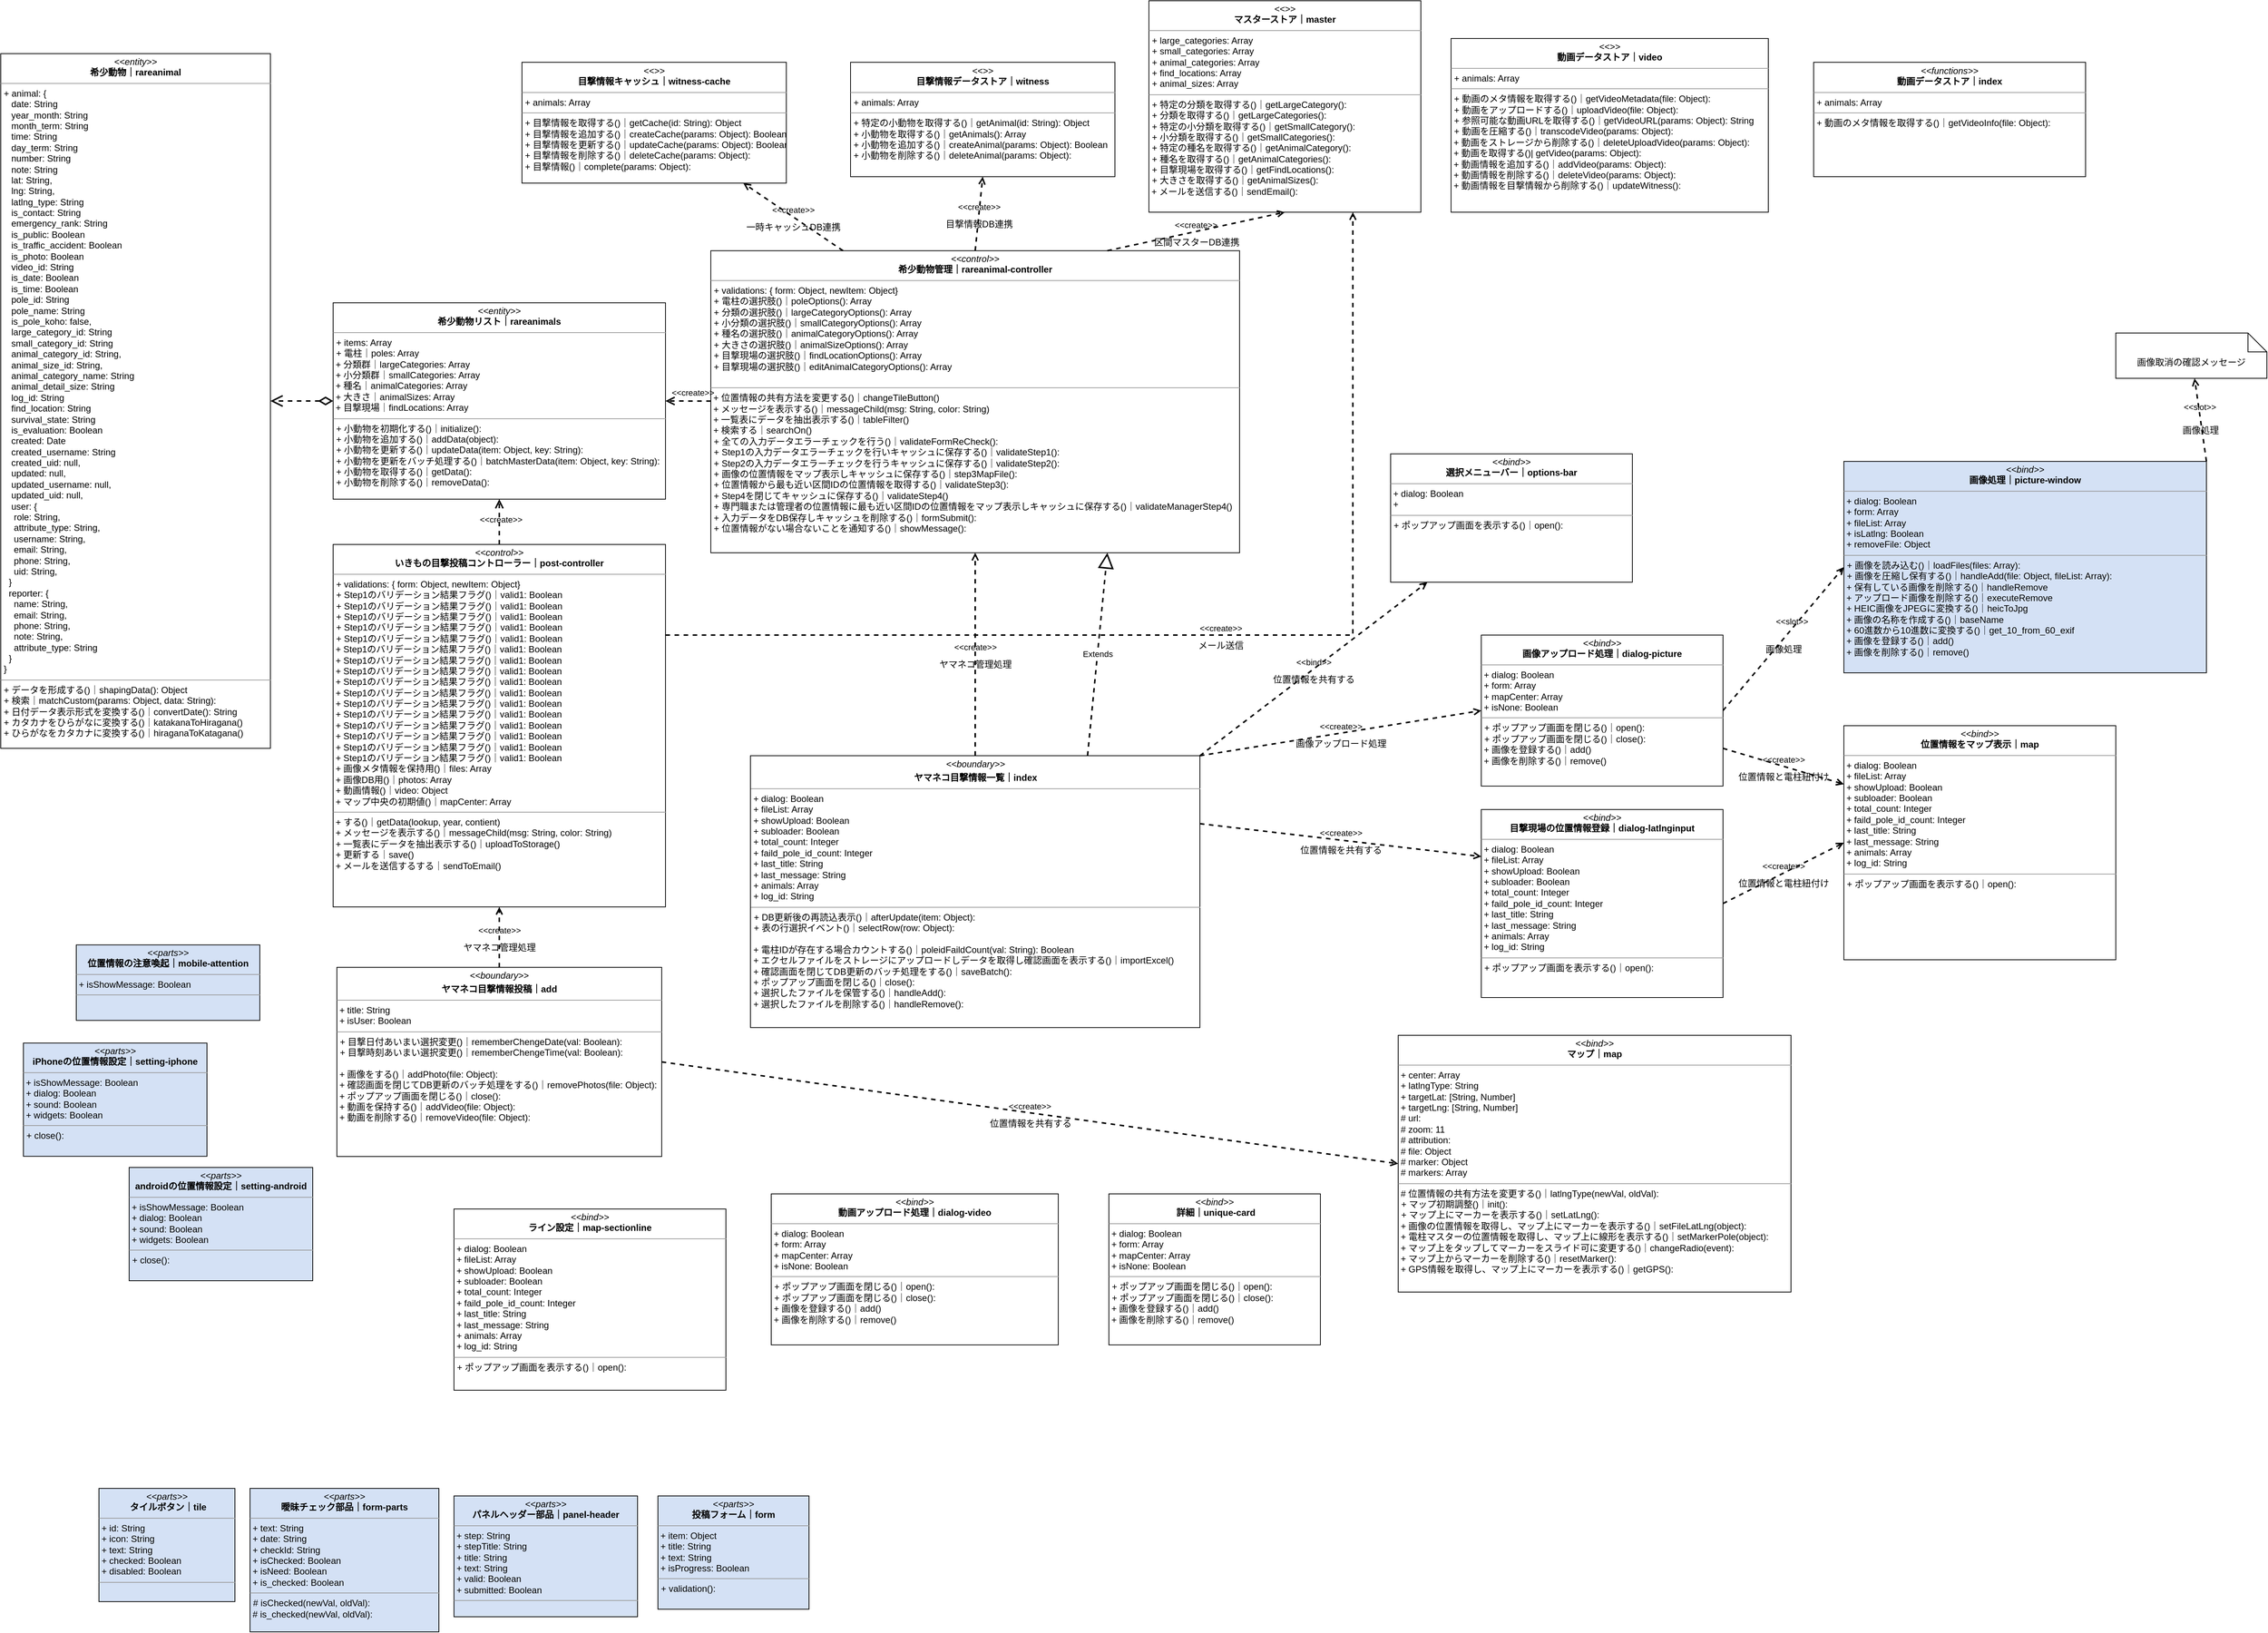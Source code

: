 <mxfile version="20.5.3" type="github">
  <diagram id="M-PPtqfPxr3iTAdyskoe" name="ページ1">
    <mxGraphModel dx="2192" dy="4065" grid="1" gridSize="10" guides="1" tooltips="1" connect="1" arrows="1" fold="1" page="1" pageScale="1" pageWidth="1654" pageHeight="1169" math="0" shadow="0">
      <root>
        <mxCell id="0" />
        <mxCell id="1" parent="0" />
        <mxCell id="A2DtMqtqLgV5lxE1PWke-1" value="&lt;p style=&quot;margin:0px;margin-top:4px;text-align:center;&quot;&gt;&lt;i&gt;&amp;lt;&amp;lt;control&amp;gt;&amp;gt;&lt;/i&gt;&lt;br&gt;&lt;b&gt;希少動物管理｜rareanimal-controller&lt;/b&gt;&lt;/p&gt;&lt;hr size=&quot;1&quot;&gt;&lt;p style=&quot;margin:0px;margin-left:4px;&quot;&gt;+ validations: { form: Object, newItem: Object}&lt;br&gt;+ 電柱の選択肢()｜poleOptions(): Array&lt;br&gt;&lt;/p&gt;&lt;p style=&quot;margin:0px;margin-left:4px;&quot;&gt;+ 分類の選択肢()｜largeCategoryOptions(): Array&lt;br&gt;&lt;/p&gt;&lt;p style=&quot;margin:0px;margin-left:4px;&quot;&gt;+ 小分類の選択肢()｜smallCategoryOptions(): Array&lt;br&gt;&lt;/p&gt;&lt;p style=&quot;margin:0px;margin-left:4px;&quot;&gt;+ 種名の選択肢()｜animalCategoryOptions(): Array&lt;br&gt;&lt;/p&gt;&lt;p style=&quot;margin:0px;margin-left:4px;&quot;&gt;+ 大きさの選択肢()｜animalSizeOptions(): Array&lt;br&gt;&lt;/p&gt;&lt;p style=&quot;margin:0px;margin-left:4px;&quot;&gt;+ 目撃現場の選択肢()｜findLocationOptions(): Array&lt;br&gt;&lt;/p&gt;&lt;p style=&quot;margin:0px;margin-left:4px;&quot;&gt;+ 目撃現場の選択肢()｜editAnimalCategoryOptions(): Array&lt;/p&gt;&lt;br&gt;&lt;div&gt;&lt;/div&gt;&lt;hr size=&quot;1&quot;&gt;&lt;p style=&quot;margin:0px;margin-left:4px;&quot;&gt;&lt;/p&gt;&amp;nbsp;&lt;span style=&quot;background-color: initial;&quot;&gt;+&amp;nbsp;&lt;/span&gt;位置情報の共有方法を変更する()｜&lt;span style=&quot;background-color: initial;&quot;&gt;changeTileButton()&lt;/span&gt;&lt;br&gt;&amp;nbsp;+ メッセージを表示する()｜&lt;span style=&quot;background-color: initial;&quot;&gt;messageChild(msg: String, color: String)&lt;/span&gt;&lt;span style=&quot;background-color: initial;&quot;&gt;&lt;br&gt;&lt;/span&gt;&amp;nbsp;+ 一覧表にデータを抽出表示する()｜&lt;span style=&quot;background-color: initial;&quot;&gt;tableFilter()&lt;br&gt;&lt;/span&gt;&lt;span style=&quot;background-color: initial;&quot;&gt;&amp;nbsp;+ 検索する｜searchOn()&lt;br&gt;&lt;/span&gt;&lt;p style=&quot;margin: 0px 0px 0px 4px;&quot;&gt;&lt;span style=&quot;background-color: initial;&quot;&gt;+ 全ての入力データエラーチェックを行う()｜validateFormReCheck():&amp;nbsp;&lt;/span&gt;&lt;/p&gt;&lt;p style=&quot;margin: 0px 0px 0px 4px;&quot;&gt;+ Step1の入力データエラーチェックを行いキャッシュに保存する()｜validateStep1():&lt;/p&gt;&lt;p style=&quot;margin: 0px 0px 0px 4px;&quot;&gt;+ Step2の入力データエラーチェックを行うキャッシュに保存する()｜validateStep2():&lt;/p&gt;&lt;p style=&quot;margin: 0px 0px 0px 4px;&quot;&gt;+ 画像の位置情報をマップ表示しキャッシュに保存する()｜step3MapFile():&lt;/p&gt;&lt;p style=&quot;margin: 0px 0px 0px 4px;&quot;&gt;+ 位置情報から最も近い区間IDの位置情報を取得する()｜validateStep3():&lt;/p&gt;&lt;p style=&quot;margin: 0px 0px 0px 4px;&quot;&gt;+ Step4を閉じてキャッシュに保存する()｜validateStep4()&lt;/p&gt;&lt;p style=&quot;margin: 0px 0px 0px 4px;&quot;&gt;+ 専門職または管理者の位置情報に最も近い区間IDの位置情報をマップ表示しキャッシュに保存する()｜validateManagerStep4()&lt;/p&gt;&lt;p style=&quot;margin: 0px 0px 0px 4px;&quot;&gt;+ 入力データをDB保存しキャッシュを削除する()｜formSubmit():&lt;/p&gt;&lt;p style=&quot;margin: 0px 0px 0px 4px;&quot;&gt;+ 位置情報がない場合ないことを通知する()｜showMessage():&amp;nbsp;&lt;/p&gt;" style="verticalAlign=top;align=left;overflow=fill;fontSize=12;fontFamily=Helvetica;html=1;" parent="1" vertex="1">
          <mxGeometry x="1100" y="-1909" width="700" height="400" as="geometry" />
        </mxCell>
        <mxCell id="A2DtMqtqLgV5lxE1PWke-3" value="&lt;p style=&quot;margin:0px;margin-top:4px;text-align:center;&quot;&gt;&lt;i&gt;&amp;lt;&amp;lt;entity&amp;gt;&amp;gt;&lt;/i&gt;&lt;br&gt;&lt;b&gt;希少動物｜rareanimal&lt;/b&gt;&lt;/p&gt;&lt;hr size=&quot;1&quot;&gt;&lt;p style=&quot;margin:0px;margin-left:4px;&quot;&gt;&lt;span style=&quot;background-color: initial;&quot;&gt;+ animal: {&amp;nbsp;&lt;/span&gt;&lt;br&gt;&lt;/p&gt;&lt;p style=&quot;margin:0px;margin-left:4px;&quot;&gt;&amp;nbsp; &amp;nbsp;date: String&lt;/p&gt;&lt;p style=&quot;margin:0px;margin-left:4px;&quot;&gt;&amp;nbsp; &amp;nbsp;year_month: String&lt;/p&gt;&lt;p style=&quot;margin:0px;margin-left:4px;&quot;&gt;&amp;nbsp; &amp;nbsp;month_term: String&lt;/p&gt;&lt;p style=&quot;margin:0px;margin-left:4px;&quot;&gt;&amp;nbsp; &amp;nbsp;time: String&lt;/p&gt;&lt;p style=&quot;margin:0px;margin-left:4px;&quot;&gt;&amp;nbsp; &amp;nbsp;day_term: String&lt;/p&gt;&lt;p style=&quot;margin:0px;margin-left:4px;&quot;&gt;&amp;nbsp; &amp;nbsp;number: String&lt;/p&gt;&lt;p style=&quot;margin:0px;margin-left:4px;&quot;&gt;&amp;nbsp; &amp;nbsp;note: String&lt;/p&gt;&lt;p style=&quot;margin:0px;margin-left:4px;&quot;&gt;&amp;nbsp; &amp;nbsp;lat: String,&lt;/p&gt;&lt;p style=&quot;margin:0px;margin-left:4px;&quot;&gt;&amp;nbsp; &amp;nbsp;lng: String,&lt;/p&gt;&lt;p style=&quot;margin:0px;margin-left:4px;&quot;&gt;&amp;nbsp; &amp;nbsp;latlng_type: String&lt;/p&gt;&lt;p style=&quot;margin:0px;margin-left:4px;&quot;&gt;&amp;nbsp; &amp;nbsp;is_contact: String&lt;/p&gt;&lt;p style=&quot;margin:0px;margin-left:4px;&quot;&gt;&amp;nbsp; &amp;nbsp;emergency_rank: String&lt;/p&gt;&lt;p style=&quot;margin:0px;margin-left:4px;&quot;&gt;&amp;nbsp; &amp;nbsp;is_public: Boolean&lt;/p&gt;&lt;p style=&quot;margin:0px;margin-left:4px;&quot;&gt;&amp;nbsp; &amp;nbsp;is_traffic_accident: Boolean&lt;/p&gt;&lt;p style=&quot;margin:0px;margin-left:4px;&quot;&gt;&amp;nbsp; &amp;nbsp;is_photo: Boolean&lt;/p&gt;&lt;p style=&quot;margin:0px;margin-left:4px;&quot;&gt;&amp;nbsp; &amp;nbsp;video_id: String&lt;/p&gt;&lt;p style=&quot;margin:0px;margin-left:4px;&quot;&gt;&amp;nbsp; &amp;nbsp;is_date: Boolean&lt;/p&gt;&lt;p style=&quot;margin:0px;margin-left:4px;&quot;&gt;&amp;nbsp; &amp;nbsp;is_time: Boolean&lt;/p&gt;&lt;p style=&quot;margin:0px;margin-left:4px;&quot;&gt;&amp;nbsp; &amp;nbsp;pole_id: String&lt;/p&gt;&lt;p style=&quot;margin:0px;margin-left:4px;&quot;&gt;&amp;nbsp; &amp;nbsp;pole_name: String&lt;/p&gt;&lt;p style=&quot;margin:0px;margin-left:4px;&quot;&gt;&amp;nbsp; &amp;nbsp;is_pole_koho: false,&lt;/p&gt;&lt;p style=&quot;margin:0px;margin-left:4px;&quot;&gt;&amp;nbsp; &amp;nbsp;large_category_id: String&lt;/p&gt;&lt;p style=&quot;margin:0px;margin-left:4px;&quot;&gt;&amp;nbsp; &amp;nbsp;small_category_id: String&lt;/p&gt;&lt;p style=&quot;margin:0px;margin-left:4px;&quot;&gt;&amp;nbsp; &amp;nbsp;animal_category_id: String,&lt;/p&gt;&lt;p style=&quot;margin:0px;margin-left:4px;&quot;&gt;&amp;nbsp; &amp;nbsp;animal_size_id: String,&lt;/p&gt;&lt;p style=&quot;margin:0px;margin-left:4px;&quot;&gt;&amp;nbsp; &amp;nbsp;animal_category_name: String&lt;/p&gt;&lt;p style=&quot;margin:0px;margin-left:4px;&quot;&gt;&amp;nbsp; &amp;nbsp;animal_detail_size: String&lt;/p&gt;&lt;p style=&quot;margin:0px;margin-left:4px;&quot;&gt;&amp;nbsp; &amp;nbsp;log_id: String&lt;/p&gt;&lt;p style=&quot;margin:0px;margin-left:4px;&quot;&gt;&amp;nbsp; &amp;nbsp;find_location: String&lt;/p&gt;&lt;p style=&quot;margin:0px;margin-left:4px;&quot;&gt;&amp;nbsp; &amp;nbsp;survival_state: String&lt;/p&gt;&lt;p style=&quot;margin:0px;margin-left:4px;&quot;&gt;&amp;nbsp; &amp;nbsp;is_evaluation: Boolean&lt;/p&gt;&lt;p style=&quot;margin:0px;margin-left:4px;&quot;&gt;&amp;nbsp; &amp;nbsp;created: Date&lt;/p&gt;&lt;p style=&quot;margin:0px;margin-left:4px;&quot;&gt;&amp;nbsp; &amp;nbsp;created_username: String&lt;/p&gt;&lt;p style=&quot;margin:0px;margin-left:4px;&quot;&gt;&amp;nbsp; &amp;nbsp;created_uid: null,&lt;/p&gt;&lt;p style=&quot;margin:0px;margin-left:4px;&quot;&gt;&amp;nbsp; &amp;nbsp;updated: null,&lt;/p&gt;&lt;p style=&quot;margin:0px;margin-left:4px;&quot;&gt;&amp;nbsp; &amp;nbsp;updated_username: null,&lt;/p&gt;&lt;p style=&quot;margin:0px;margin-left:4px;&quot;&gt;&amp;nbsp; &amp;nbsp;updated_uid: null,&lt;/p&gt;&lt;p style=&quot;margin:0px;margin-left:4px;&quot;&gt;&amp;nbsp; &amp;nbsp;user: {&lt;/p&gt;&lt;p style=&quot;margin:0px;margin-left:4px;&quot;&gt;&amp;nbsp; &amp;nbsp; role: String,&lt;/p&gt;&lt;p style=&quot;margin:0px;margin-left:4px;&quot;&gt;&amp;nbsp; &amp;nbsp; attribute_type: String,&lt;/p&gt;&lt;p style=&quot;margin:0px;margin-left:4px;&quot;&gt;&amp;nbsp; &amp;nbsp; username: String,&lt;/p&gt;&lt;p style=&quot;margin:0px;margin-left:4px;&quot;&gt;&amp;nbsp; &amp;nbsp; email: String,&lt;/p&gt;&lt;p style=&quot;margin:0px;margin-left:4px;&quot;&gt;&amp;nbsp; &amp;nbsp; phone: String,&lt;/p&gt;&lt;p style=&quot;margin:0px;margin-left:4px;&quot;&gt;&amp;nbsp; &amp;nbsp; uid: String,&lt;/p&gt;&lt;p style=&quot;margin:0px;margin-left:4px;&quot;&gt;&amp;nbsp; }&lt;/p&gt;&lt;p style=&quot;margin:0px;margin-left:4px;&quot;&gt;&amp;nbsp; reporter: {&lt;/p&gt;&lt;p style=&quot;margin:0px;margin-left:4px;&quot;&gt;&amp;nbsp; &amp;nbsp; name: String,&lt;/p&gt;&lt;p style=&quot;margin:0px;margin-left:4px;&quot;&gt;&amp;nbsp; &amp;nbsp; email: String,&lt;/p&gt;&lt;p style=&quot;margin:0px;margin-left:4px;&quot;&gt;&amp;nbsp; &amp;nbsp; phone: String,&lt;/p&gt;&lt;p style=&quot;margin:0px;margin-left:4px;&quot;&gt;&amp;nbsp; &amp;nbsp; note: String,&lt;/p&gt;&lt;p style=&quot;margin:0px;margin-left:4px;&quot;&gt;&amp;nbsp; &amp;nbsp; attribute_type: String&lt;/p&gt;&lt;p style=&quot;margin:0px;margin-left:4px;&quot;&gt;&amp;nbsp; }&lt;/p&gt;&lt;p style=&quot;margin:0px;margin-left:4px;&quot;&gt;}&lt;/p&gt;&lt;hr size=&quot;1&quot;&gt;&lt;p style=&quot;margin: 0px 0px 0px 4px;&quot;&gt;+ データを形成する()｜shapingData(): Object&lt;br&gt;&lt;/p&gt;&lt;p style=&quot;margin: 0px 0px 0px 4px;&quot;&gt;+ 検索｜matchCustom(params: Object, data: String):&amp;nbsp;&lt;/p&gt;&lt;p style=&quot;margin: 0px 0px 0px 4px;&quot;&gt;+ 日付データ表示形式を変換する()｜convertDate(): String&lt;br&gt;&lt;/p&gt;&lt;p style=&quot;margin: 0px 0px 0px 4px;&quot;&gt;+ カタカナをひらがなに変換する()｜katakanaToHiragana()&lt;/p&gt;&lt;p style=&quot;margin: 0px 0px 0px 4px;&quot;&gt;+ ひらがなをカタカナ&lt;span style=&quot;background-color: initial;&quot;&gt;に変換する()｜hiraganaToKatagana()&lt;/span&gt;&lt;/p&gt;" style="verticalAlign=top;align=left;overflow=fill;fontSize=12;fontFamily=Helvetica;html=1;" parent="1" vertex="1">
          <mxGeometry x="160" y="-2170" width="357" height="920" as="geometry" />
        </mxCell>
        <mxCell id="A2DtMqtqLgV5lxE1PWke-6" value="&lt;p style=&quot;margin:0px;margin-top:4px;text-align:center;&quot;&gt;&lt;i&gt;&amp;lt;&amp;lt;boundary&amp;gt;&amp;gt;&lt;/i&gt;&lt;b&gt;&lt;br&gt;&lt;/b&gt;&lt;/p&gt;&lt;p style=&quot;margin:0px;margin-top:4px;text-align:center;&quot;&gt;&lt;b&gt;ヤマネコ目撃情報一覧｜index&lt;/b&gt;&lt;/p&gt;&lt;hr size=&quot;1&quot;&gt;&lt;div&gt;&amp;nbsp;+ dialog: Boolean&lt;/div&gt;&lt;div&gt;&amp;nbsp;+ fileList: Array&amp;nbsp;&lt;/div&gt;&lt;div&gt;&amp;nbsp;+ showUpload: Boolean&lt;/div&gt;&lt;div&gt;&amp;nbsp;+ subloader: Boolean&lt;/div&gt;&lt;div&gt;&amp;nbsp;+ total_count: Integer&lt;/div&gt;&lt;div&gt;&amp;nbsp;+ faild_pole_id_count: Integer&lt;/div&gt;&lt;div&gt;&amp;nbsp;+ last_title: String&lt;/div&gt;&lt;div&gt;&amp;nbsp;+ last_message: String&lt;/div&gt;&lt;div&gt;&amp;nbsp;+ animals: Array&lt;/div&gt;&lt;div&gt;&amp;nbsp;+ log_id: String&lt;/div&gt;&lt;hr size=&quot;1&quot;&gt;&lt;p style=&quot;margin:0px;margin-left:4px;&quot;&gt;+ DB更新後の再読込表示()｜afterUpdate(item: Object):&amp;nbsp;&lt;span style=&quot;background-color: initial;&quot;&gt;&lt;br&gt;&lt;/span&gt;&lt;/p&gt;&lt;p style=&quot;margin:0px;margin-left:4px;&quot;&gt;+ 表の行選択イベント()｜selectRow(row: Object):&amp;nbsp;&lt;br&gt;&lt;/p&gt;&lt;p style=&quot;margin:0px;margin-left:4px;&quot;&gt;&lt;/p&gt;&lt;br&gt;&amp;nbsp;+&amp;nbsp;電柱IDが存在する場合カウントする()｜poleidFaildCount(val: String): Boolean&lt;br&gt;&amp;nbsp;+ エクセルファイルをストレージにアップロードしデータを取得し確認画面を表示する()｜importExcel()&lt;br&gt;&amp;nbsp;+ 確認画面を閉じてDB更新のバッチ処理をする()｜saveBatch():&amp;nbsp;&lt;br&gt;&amp;nbsp;+ ポップアップ画面を閉じる()｜close():&amp;nbsp;&lt;br&gt;&amp;nbsp;+ 選択したファイルを保管する()｜handleAdd():&amp;nbsp;&lt;br&gt;&amp;nbsp;+ 選択したファイルを削除する()｜handleRemove():&amp;nbsp;" style="verticalAlign=top;align=left;overflow=fill;fontSize=12;fontFamily=Helvetica;html=1;" parent="1" vertex="1">
          <mxGeometry x="1152.5" y="-1240.25" width="595" height="360" as="geometry" />
        </mxCell>
        <mxCell id="A2DtMqtqLgV5lxE1PWke-10" value="&amp;lt;&amp;lt;create&amp;gt;&amp;gt;" style="endArrow=open;startArrow=none;endFill=0;startFill=0;endSize=8;html=1;verticalAlign=bottom;dashed=1;labelBackgroundColor=none;rounded=0;fontColor=#000000;sourcePerimeterSpacing=0;targetPerimeterSpacing=0;strokeWidth=2;jumpSize=6;entryX=1;entryY=0.5;entryDx=0;entryDy=0;" parent="1" source="A2DtMqtqLgV5lxE1PWke-1" target="A2DtMqtqLgV5lxE1PWke-12" edge="1">
          <mxGeometry x="-0.189" y="-2" width="160" relative="1" as="geometry">
            <mxPoint x="-160" y="-1240" as="sourcePoint" />
            <mxPoint x="-230" y="-1240" as="targetPoint" />
            <mxPoint as="offset" />
          </mxGeometry>
        </mxCell>
        <mxCell id="A2DtMqtqLgV5lxE1PWke-11" value="1" style="endArrow=open;html=1;endSize=12;startArrow=diamondThin;startSize=14;startFill=0;align=left;verticalAlign=bottom;rounded=0;dashed=1;fontColor=#000000;sourcePerimeterSpacing=0;targetPerimeterSpacing=0;strokeWidth=2;jumpSize=6;exitX=0;exitY=0.5;exitDx=0;exitDy=0;" parent="1" source="A2DtMqtqLgV5lxE1PWke-12" target="A2DtMqtqLgV5lxE1PWke-3" edge="1">
          <mxGeometry x="-1" y="3" relative="1" as="geometry">
            <mxPoint x="-130" y="-1740" as="sourcePoint" />
            <mxPoint x="-120" y="-1830" as="targetPoint" />
          </mxGeometry>
        </mxCell>
        <mxCell id="A2DtMqtqLgV5lxE1PWke-12" value="&lt;p style=&quot;margin:0px;margin-top:4px;text-align:center;&quot;&gt;&lt;i&gt;&amp;lt;&amp;lt;entity&amp;gt;&amp;gt;&lt;/i&gt;&lt;br&gt;&lt;b&gt;希少動物&lt;/b&gt;&lt;b&gt;リスト｜rareanimals&lt;/b&gt;&lt;br&gt;&lt;/p&gt;&lt;hr size=&quot;1&quot;&gt;&lt;p style=&quot;margin:0px;margin-left:4px;&quot;&gt;+ items: Array&lt;/p&gt;&lt;p style=&quot;margin:0px;margin-left:4px;&quot;&gt;+ 電柱｜poles: Array&lt;/p&gt;&lt;div style=&quot;&quot;&gt;&lt;div&gt;&amp;nbsp;+ 分類群｜largeCategories: Array&lt;/div&gt;&lt;div&gt;&amp;nbsp;+ 小分類群｜smallCategories: Array&lt;/div&gt;&lt;div&gt;&amp;nbsp;+ 種名｜animalCategories: Array&lt;/div&gt;&lt;div&gt;&amp;nbsp;+ 大きさ｜animalSizes: Array&lt;/div&gt;&lt;div&gt;&amp;nbsp;+ 目撃現場｜findLocations: Array&lt;/div&gt;&lt;/div&gt;&lt;hr size=&quot;1&quot;&gt;&lt;p style=&quot;margin:0px;margin-left:4px;&quot;&gt;+ 小動物を初期化する()｜initialize():&amp;nbsp;&lt;/p&gt;&lt;p style=&quot;margin:0px;margin-left:4px;&quot;&gt;+ 小動物を追加する()｜addData(object):&amp;nbsp;&lt;br&gt;&lt;/p&gt;&lt;p style=&quot;margin:0px;margin-left:4px;&quot;&gt;+ 小動物を更新する()｜updateData(item: Object, key: String):&amp;nbsp;&lt;br&gt;&lt;/p&gt;&lt;p style=&quot;margin:0px;margin-left:4px;&quot;&gt;+ 小動物を更新をバッチ処理する()｜batchMasterData(item: Object, key: String):&amp;nbsp;&lt;br&gt;&lt;/p&gt;&lt;p style=&quot;margin:0px;margin-left:4px;&quot;&gt;+ 小動物を取得する()｜getData():&lt;/p&gt;&lt;p style=&quot;margin:0px;margin-left:4px;&quot;&gt;+ 小動物を削除する()｜removeData():&lt;br&gt;&lt;/p&gt;" style="verticalAlign=top;align=left;overflow=fill;fontSize=12;fontFamily=Helvetica;html=1;fontColor=#000000;" parent="1" vertex="1">
          <mxGeometry x="600" y="-1840" width="440" height="260" as="geometry" />
        </mxCell>
        <mxCell id="A2DtMqtqLgV5lxE1PWke-13" value="&amp;lt;&amp;lt;create&amp;gt;&amp;gt;" style="endArrow=open;html=1;rounded=0;align=center;verticalAlign=bottom;dashed=1;endFill=0;labelBackgroundColor=none;fontColor=#000000;startSize=22;endSize=6;sourcePerimeterSpacing=0;targetPerimeterSpacing=0;strokeWidth=2;jumpSize=6;entryX=0.5;entryY=1;entryDx=0;entryDy=0;" parent="1" source="A2DtMqtqLgV5lxE1PWke-6" target="A2DtMqtqLgV5lxE1PWke-1" edge="1">
          <mxGeometry relative="1" as="geometry">
            <mxPoint x="990" y="-1380" as="sourcePoint" />
            <mxPoint x="1150" y="-1380" as="targetPoint" />
          </mxGeometry>
        </mxCell>
        <mxCell id="A2DtMqtqLgV5lxE1PWke-14" value="ヤマネコ管理処理" style="resizable=0;html=1;align=center;verticalAlign=top;labelBackgroundColor=none;fontColor=#000000;" parent="A2DtMqtqLgV5lxE1PWke-13" connectable="0" vertex="1">
          <mxGeometry relative="1" as="geometry" />
        </mxCell>
        <mxCell id="A2DtMqtqLgV5lxE1PWke-15" value="Extends" style="endArrow=block;endSize=16;endFill=0;html=1;rounded=0;dashed=1;fontColor=#000000;sourcePerimeterSpacing=0;targetPerimeterSpacing=0;strokeWidth=2;jumpSize=6;entryX=0.75;entryY=1;entryDx=0;entryDy=0;exitX=0.75;exitY=0;exitDx=0;exitDy=0;" parent="1" source="A2DtMqtqLgV5lxE1PWke-6" target="A2DtMqtqLgV5lxE1PWke-1" edge="1">
          <mxGeometry width="160" relative="1" as="geometry">
            <mxPoint x="1290" y="-1360" as="sourcePoint" />
            <mxPoint x="1290" y="-1430" as="targetPoint" />
          </mxGeometry>
        </mxCell>
        <mxCell id="A2DtMqtqLgV5lxE1PWke-16" value="&lt;p style=&quot;margin:0px;margin-top:4px;text-align:center;&quot;&gt;&lt;i&gt;&amp;lt;&amp;lt;&amp;gt;&amp;gt;&lt;/i&gt;&lt;br&gt;&lt;b&gt;目撃情報データストア｜witness&lt;/b&gt;&lt;br&gt;&lt;/p&gt;&lt;hr size=&quot;1&quot;&gt;&lt;p style=&quot;margin:0px;margin-left:4px;&quot;&gt;+ animals: Array&lt;/p&gt;&lt;hr size=&quot;1&quot;&gt;&lt;p style=&quot;margin:0px;margin-left:4px;&quot;&gt;&lt;span style=&quot;background-color: initial;&quot;&gt;+ 特定の小動物を取得する()｜getAnimal(id: String): Object&lt;/span&gt;&lt;br&gt;&lt;/p&gt;&lt;p style=&quot;margin:0px;margin-left:4px;&quot;&gt;+ 小動物を取得する()｜getAnimals(): Array&lt;span style=&quot;background-color: initial;&quot;&gt;&lt;br&gt;&lt;/span&gt;&lt;/p&gt;&lt;p style=&quot;margin:0px;margin-left:4px;&quot;&gt;+ 小動物を追加する()｜createAnimal(params: Object): Boolean&lt;br&gt;&lt;/p&gt;&lt;p style=&quot;margin:0px;margin-left:4px;&quot;&gt;+ 小動物を削除する()｜deleteAnimal(params: Object):&lt;br&gt;&lt;/p&gt;" style="verticalAlign=top;align=left;overflow=fill;fontSize=12;fontFamily=Helvetica;html=1;fontColor=#000000;" parent="1" vertex="1">
          <mxGeometry x="1285" y="-2158.5" width="350" height="151.5" as="geometry" />
        </mxCell>
        <mxCell id="A2DtMqtqLgV5lxE1PWke-18" value="&amp;lt;&amp;lt;create&amp;gt;&amp;gt;" style="endArrow=open;html=1;rounded=0;align=center;verticalAlign=bottom;dashed=1;endFill=0;labelBackgroundColor=none;fontColor=#000000;startSize=22;endSize=6;sourcePerimeterSpacing=0;targetPerimeterSpacing=0;strokeWidth=2;jumpSize=6;exitX=0.25;exitY=0;exitDx=0;exitDy=0;" parent="1" source="A2DtMqtqLgV5lxE1PWke-1" target="A2DtMqtqLgV5lxE1PWke-55" edge="1">
          <mxGeometry relative="1" as="geometry">
            <mxPoint x="730" y="-1930" as="sourcePoint" />
            <mxPoint x="1355" y="-2158.5" as="targetPoint" />
          </mxGeometry>
        </mxCell>
        <mxCell id="A2DtMqtqLgV5lxE1PWke-19" value="一時キャッシュDB連携" style="resizable=0;html=1;align=center;verticalAlign=top;labelBackgroundColor=none;fontColor=#000000;" parent="A2DtMqtqLgV5lxE1PWke-18" connectable="0" vertex="1">
          <mxGeometry relative="1" as="geometry" />
        </mxCell>
        <mxCell id="A2DtMqtqLgV5lxE1PWke-20" value="&amp;lt;&amp;lt;create&amp;gt;&amp;gt;" style="endArrow=open;html=1;rounded=0;align=center;verticalAlign=bottom;dashed=1;endFill=0;labelBackgroundColor=none;fontColor=#000000;startSize=22;endSize=6;sourcePerimeterSpacing=0;targetPerimeterSpacing=0;strokeWidth=2;jumpSize=6;entryX=0.5;entryY=1;entryDx=0;entryDy=0;exitX=0.5;exitY=0;exitDx=0;exitDy=0;" parent="1" source="A2DtMqtqLgV5lxE1PWke-1" target="A2DtMqtqLgV5lxE1PWke-16" edge="1">
          <mxGeometry relative="1" as="geometry">
            <mxPoint x="650" y="-1930" as="sourcePoint" />
            <mxPoint x="1470" y="-2175" as="targetPoint" />
          </mxGeometry>
        </mxCell>
        <mxCell id="A2DtMqtqLgV5lxE1PWke-21" value="目撃情報DB連携" style="resizable=0;html=1;align=center;verticalAlign=top;labelBackgroundColor=none;fontColor=#000000;" parent="A2DtMqtqLgV5lxE1PWke-20" connectable="0" vertex="1">
          <mxGeometry relative="1" as="geometry" />
        </mxCell>
        <mxCell id="A2DtMqtqLgV5lxE1PWke-23" value="&lt;p style=&quot;margin:0px;margin-top:4px;text-align:center;&quot;&gt;&lt;i&gt;&amp;lt;&amp;lt;&amp;gt;&amp;gt;&lt;/i&gt;&lt;br&gt;&lt;b&gt;マスターストア｜master&lt;/b&gt;&lt;br&gt;&lt;/p&gt;&lt;hr size=&quot;1&quot;&gt;&lt;p style=&quot;margin:0px;margin-left:4px;&quot;&gt;+ large_categories: Array&lt;/p&gt;&lt;p style=&quot;margin:0px;margin-left:4px;&quot;&gt;+ small_categories: Array&lt;br&gt;&lt;/p&gt;&lt;p style=&quot;margin:0px;margin-left:4px;&quot;&gt;+ animal_categories: Array&lt;br&gt;&lt;/p&gt;&lt;p style=&quot;margin:0px;margin-left:4px;&quot;&gt;+ find_locations: Array&lt;br&gt;&lt;/p&gt;&lt;p style=&quot;margin:0px;margin-left:4px;&quot;&gt;+ animal_sizes: Array&lt;br&gt;&lt;/p&gt;&lt;hr size=&quot;1&quot;&gt;&lt;p style=&quot;margin:0px;margin-left:4px;&quot;&gt;+ 特定の分類を取得する()｜getLargeCategory():&lt;span style=&quot;background-color: initial;&quot;&gt;&lt;br&gt;&lt;/span&gt;&lt;/p&gt;&lt;p style=&quot;margin:0px;margin-left:4px;&quot;&gt;&lt;span style=&quot;background-color: initial;&quot;&gt;+ 分類を取得する()｜getLargeCategories():&lt;/span&gt;&lt;/p&gt;&lt;p style=&quot;margin:0px;margin-left:4px;&quot;&gt;+ 特定の小分類を取得する()｜getSmallCategory():&lt;br&gt;&lt;/p&gt;&lt;p style=&quot;margin:0px;margin-left:4px;&quot;&gt;+ 小分類を取得する()｜getSmallCategories():&lt;span style=&quot;background-color: initial;&quot;&gt;&lt;br&gt;&lt;/span&gt;&lt;/p&gt;&lt;p style=&quot;margin:0px;margin-left:4px;&quot;&gt;+ 特定の種名を取得する()｜getAnimalCategory():&lt;br&gt;&lt;/p&gt;&lt;p style=&quot;margin:0px;margin-left:4px;&quot;&gt;+ 種名を取得する()｜getAnimalCategories():&lt;br&gt;&lt;/p&gt;&lt;p style=&quot;margin:0px;margin-left:4px;&quot;&gt;+ 目撃現場を取得する()｜getFindLocations():&lt;br&gt;&lt;/p&gt;&lt;p style=&quot;margin:0px;margin-left:4px;&quot;&gt;+ 大きさを取得する()｜getAnimalSizes():&lt;br&gt;&lt;/p&gt;&amp;nbsp;+ メールを送信する()｜&lt;span style=&quot;background-color: initial;&quot;&gt;sendEmail():&lt;/span&gt;" style="verticalAlign=top;align=left;overflow=fill;fontSize=12;fontFamily=Helvetica;html=1;fontColor=#000000;" parent="1" vertex="1">
          <mxGeometry x="1680" y="-2240" width="360" height="280" as="geometry" />
        </mxCell>
        <mxCell id="A2DtMqtqLgV5lxE1PWke-24" value="&amp;lt;&amp;lt;create&amp;gt;&amp;gt;" style="endArrow=open;html=1;rounded=0;align=center;verticalAlign=bottom;dashed=1;endFill=0;labelBackgroundColor=none;fontColor=#000000;startSize=22;endSize=6;sourcePerimeterSpacing=0;targetPerimeterSpacing=0;strokeWidth=2;jumpSize=6;exitX=0.75;exitY=0;exitDx=0;exitDy=0;entryX=0.5;entryY=1;entryDx=0;entryDy=0;" parent="1" source="A2DtMqtqLgV5lxE1PWke-1" target="A2DtMqtqLgV5lxE1PWke-23" edge="1">
          <mxGeometry relative="1" as="geometry">
            <mxPoint x="760" y="-1920" as="sourcePoint" />
            <mxPoint x="840" y="-2149" as="targetPoint" />
          </mxGeometry>
        </mxCell>
        <mxCell id="A2DtMqtqLgV5lxE1PWke-25" value="区間マスターDB連携" style="resizable=0;html=1;align=center;verticalAlign=top;labelBackgroundColor=none;fontColor=#000000;" parent="A2DtMqtqLgV5lxE1PWke-24" connectable="0" vertex="1">
          <mxGeometry relative="1" as="geometry" />
        </mxCell>
        <mxCell id="A2DtMqtqLgV5lxE1PWke-26" value="&lt;p style=&quot;margin:0px;margin-top:4px;text-align:center;&quot;&gt;&lt;i&gt;&amp;lt;&amp;lt;bind&amp;gt;&amp;gt;&lt;/i&gt;&lt;br&gt;&lt;b&gt;目撃現場の位置情報登録｜dialog-latlnginput&lt;/b&gt;&lt;/p&gt;&lt;hr size=&quot;1&quot;&gt;&lt;div&gt;&amp;nbsp;+ dialog: Boolean&lt;/div&gt;&lt;div&gt;&amp;nbsp;+ fileList: Array&amp;nbsp;&lt;/div&gt;&lt;div&gt;&amp;nbsp;+ showUpload: Boolean&lt;/div&gt;&lt;div&gt;&amp;nbsp;+ subloader: Boolean&lt;/div&gt;&lt;div&gt;&amp;nbsp;+ total_count: Integer&lt;/div&gt;&lt;div&gt;&amp;nbsp;+ faild_pole_id_count: Integer&lt;/div&gt;&lt;div&gt;&amp;nbsp;+ last_title: String&lt;/div&gt;&lt;div&gt;&amp;nbsp;+ last_message: String&lt;/div&gt;&lt;div&gt;&amp;nbsp;+ animals: Array&lt;/div&gt;&lt;div&gt;&amp;nbsp;+ log_id: String&lt;/div&gt;&lt;hr size=&quot;1&quot;&gt;&lt;p style=&quot;margin:0px;margin-left:4px;&quot;&gt;&lt;span style=&quot;background-color: initial;&quot;&gt;+ ポップアップ画面を表示する()｜open():&amp;nbsp;&lt;/span&gt;&lt;/p&gt;&amp;nbsp;" style="verticalAlign=top;align=left;overflow=fill;fontSize=12;fontFamily=Helvetica;html=1;" parent="1" vertex="1">
          <mxGeometry x="2120" y="-1169" width="320" height="249" as="geometry" />
        </mxCell>
        <mxCell id="A2DtMqtqLgV5lxE1PWke-27" value="&lt;p style=&quot;margin:0px;margin-top:4px;text-align:center;&quot;&gt;&lt;i&gt;&amp;lt;&amp;lt;bind&amp;gt;&amp;gt;&lt;/i&gt;&lt;br&gt;&lt;b&gt;位置情報をマップ表示&lt;/b&gt;&lt;b style=&quot;background-color: initial;&quot;&gt;｜map&lt;/b&gt;&lt;/p&gt;&lt;hr size=&quot;1&quot;&gt;&lt;div&gt;&amp;nbsp;+ dialog: Boolean&lt;/div&gt;&lt;div&gt;&amp;nbsp;+ fileList: Array&amp;nbsp;&lt;/div&gt;&lt;div&gt;&amp;nbsp;+ showUpload: Boolean&lt;/div&gt;&lt;div&gt;&amp;nbsp;+ subloader: Boolean&lt;/div&gt;&lt;div&gt;&amp;nbsp;+ total_count: Integer&lt;/div&gt;&lt;div&gt;&amp;nbsp;+ faild_pole_id_count: Integer&lt;/div&gt;&lt;div&gt;&amp;nbsp;+ last_title: String&lt;/div&gt;&lt;div&gt;&amp;nbsp;+ last_message: String&lt;/div&gt;&lt;div&gt;&amp;nbsp;+ animals: Array&lt;/div&gt;&lt;div&gt;&amp;nbsp;+ log_id: String&lt;/div&gt;&lt;hr size=&quot;1&quot;&gt;&lt;p style=&quot;margin:0px;margin-left:4px;&quot;&gt;&lt;span style=&quot;background-color: initial;&quot;&gt;+ ポップアップ画面を表示する()｜open():&amp;nbsp;&lt;/span&gt;&lt;/p&gt;&amp;nbsp;" style="verticalAlign=top;align=left;overflow=fill;fontSize=12;fontFamily=Helvetica;html=1;" parent="1" vertex="1">
          <mxGeometry x="2600" y="-1280" width="360" height="310" as="geometry" />
        </mxCell>
        <mxCell id="A2DtMqtqLgV5lxE1PWke-28" value="&lt;p style=&quot;margin:0px;margin-top:4px;text-align:center;&quot;&gt;&lt;i&gt;&amp;lt;&amp;lt;bind&amp;gt;&amp;gt;&lt;/i&gt;&lt;br&gt;&lt;b style=&quot;background-color: initial;&quot;&gt;選択&lt;/b&gt;&lt;b style=&quot;background-color: initial;&quot;&gt;メニューバー｜options-bar&lt;/b&gt;&lt;/p&gt;&lt;hr size=&quot;1&quot;&gt;&lt;div&gt;&amp;nbsp;+ dialog: Boolean&lt;/div&gt;&lt;div&gt;&amp;nbsp;+&amp;nbsp;&lt;br&gt;&lt;/div&gt;&lt;hr size=&quot;1&quot;&gt;&lt;p style=&quot;margin:0px;margin-left:4px;&quot;&gt;&lt;span style=&quot;background-color: initial;&quot;&gt;+ ポップアップ画面を表示する()｜open():&amp;nbsp;&lt;/span&gt;&lt;/p&gt;&amp;nbsp;" style="verticalAlign=top;align=left;overflow=fill;fontSize=12;fontFamily=Helvetica;html=1;" parent="1" vertex="1">
          <mxGeometry x="2000" y="-1640" width="320" height="170" as="geometry" />
        </mxCell>
        <mxCell id="A2DtMqtqLgV5lxE1PWke-32" value="&amp;lt;&amp;lt;create&amp;gt;&amp;gt;" style="endArrow=open;html=1;rounded=0;align=center;verticalAlign=bottom;dashed=1;endFill=0;labelBackgroundColor=none;fontColor=#000000;startSize=22;endSize=6;sourcePerimeterSpacing=0;targetPerimeterSpacing=0;strokeWidth=2;jumpSize=6;entryX=0;entryY=0.25;entryDx=0;entryDy=0;exitX=1;exitY=0.25;exitDx=0;exitDy=0;" parent="1" source="A2DtMqtqLgV5lxE1PWke-6" target="A2DtMqtqLgV5lxE1PWke-26" edge="1">
          <mxGeometry relative="1" as="geometry">
            <mxPoint x="1662.5" y="-1300" as="sourcePoint" />
            <mxPoint x="1860" y="-1500" as="targetPoint" />
          </mxGeometry>
        </mxCell>
        <mxCell id="A2DtMqtqLgV5lxE1PWke-33" value="位置情報を共有する" style="resizable=0;html=1;align=center;verticalAlign=top;labelBackgroundColor=none;fontColor=#000000;" parent="A2DtMqtqLgV5lxE1PWke-32" connectable="0" vertex="1">
          <mxGeometry relative="1" as="geometry" />
        </mxCell>
        <mxCell id="A2DtMqtqLgV5lxE1PWke-34" value="&amp;lt;&amp;lt;create&amp;gt;&amp;gt;" style="endArrow=open;html=1;rounded=0;align=center;verticalAlign=bottom;dashed=1;endFill=0;labelBackgroundColor=none;fontColor=#000000;startSize=22;endSize=6;sourcePerimeterSpacing=0;targetPerimeterSpacing=0;strokeWidth=2;jumpSize=6;exitX=1;exitY=0.75;exitDx=0;exitDy=0;entryX=0;entryY=0.25;entryDx=0;entryDy=0;" parent="1" source="A2DtMqtqLgV5lxE1PWke-38" target="A2DtMqtqLgV5lxE1PWke-27" edge="1">
          <mxGeometry relative="1" as="geometry">
            <mxPoint x="2332.4" y="-1524.3" as="sourcePoint" />
            <mxPoint x="2330" y="-1780" as="targetPoint" />
          </mxGeometry>
        </mxCell>
        <mxCell id="A2DtMqtqLgV5lxE1PWke-35" value="位置情報と電柱紐付け" style="resizable=0;html=1;align=center;verticalAlign=top;labelBackgroundColor=none;fontColor=#000000;" parent="A2DtMqtqLgV5lxE1PWke-34" connectable="0" vertex="1">
          <mxGeometry relative="1" as="geometry" />
        </mxCell>
        <mxCell id="A2DtMqtqLgV5lxE1PWke-36" value="&amp;lt;&amp;lt;create&amp;gt;&amp;gt;" style="endArrow=open;html=1;rounded=0;align=center;verticalAlign=bottom;dashed=1;endFill=0;labelBackgroundColor=none;fontColor=#000000;startSize=22;endSize=6;sourcePerimeterSpacing=0;targetPerimeterSpacing=0;strokeWidth=2;jumpSize=6;entryX=0;entryY=0.5;entryDx=0;entryDy=0;exitX=1;exitY=0.5;exitDx=0;exitDy=0;" parent="1" source="A2DtMqtqLgV5lxE1PWke-26" target="A2DtMqtqLgV5lxE1PWke-27" edge="1">
          <mxGeometry relative="1" as="geometry">
            <mxPoint x="2250" y="-910" as="sourcePoint" />
            <mxPoint x="2340" y="-1770" as="targetPoint" />
          </mxGeometry>
        </mxCell>
        <mxCell id="A2DtMqtqLgV5lxE1PWke-37" value="位置情報と電柱紐付け" style="resizable=0;html=1;align=center;verticalAlign=top;labelBackgroundColor=none;fontColor=#000000;" parent="A2DtMqtqLgV5lxE1PWke-36" connectable="0" vertex="1">
          <mxGeometry relative="1" as="geometry" />
        </mxCell>
        <mxCell id="A2DtMqtqLgV5lxE1PWke-38" value="&lt;p style=&quot;margin:0px;margin-top:4px;text-align:center;&quot;&gt;&lt;i&gt;&amp;lt;&amp;lt;bind&amp;gt;&amp;gt;&lt;/i&gt;&lt;br&gt;&lt;b&gt;画像アップロード処理｜dialog-picture&lt;/b&gt;&lt;/p&gt;&lt;hr size=&quot;1&quot;&gt;&lt;div&gt;&lt;span style=&quot;background-color: initial;&quot;&gt;&amp;nbsp;+ dialog: Boolean&lt;/span&gt;&lt;br&gt;&lt;/div&gt;&lt;div&gt;&amp;nbsp;+ form: Array&lt;span style=&quot;background-color: initial;&quot;&gt;&lt;br&gt;&lt;/span&gt;&lt;/div&gt;&lt;div&gt;&amp;nbsp;+ mapCenter: Array&amp;nbsp;&lt;/div&gt;&lt;div&gt;&lt;span style=&quot;background-color: initial;&quot;&gt;&amp;nbsp;+ isNone: Boolean&lt;/span&gt;&lt;/div&gt;&lt;hr size=&quot;1&quot;&gt;&lt;p style=&quot;margin:0px;margin-left:4px;&quot;&gt;&lt;span style=&quot;background-color: initial;&quot;&gt;+ ポップアップ画面を閉じる()｜open():&amp;nbsp;&lt;/span&gt;&lt;/p&gt;&lt;p style=&quot;margin:0px;margin-left:4px;&quot;&gt;+ ポップアップ画面を閉じる()｜close():&amp;nbsp;&lt;span style=&quot;background-color: initial;&quot;&gt;&lt;br&gt;&lt;/span&gt;&lt;/p&gt;&amp;nbsp;+ 画像を登録する()｜add()&lt;br&gt;&amp;nbsp;&lt;span style=&quot;background-color: initial;&quot;&gt;+ 画像を削除&lt;/span&gt;する()｜&lt;span style=&quot;background-color: initial;&quot;&gt;remove()&lt;/span&gt;" style="verticalAlign=top;align=left;overflow=fill;fontSize=12;fontFamily=Helvetica;html=1;" parent="1" vertex="1">
          <mxGeometry x="2120" y="-1400" width="320" height="200" as="geometry" />
        </mxCell>
        <mxCell id="A2DtMqtqLgV5lxE1PWke-39" value="&amp;lt;&amp;lt;create&amp;gt;&amp;gt;" style="endArrow=open;html=1;rounded=0;align=center;verticalAlign=bottom;dashed=1;endFill=0;labelBackgroundColor=none;fontColor=#000000;startSize=22;endSize=6;sourcePerimeterSpacing=0;targetPerimeterSpacing=0;strokeWidth=2;jumpSize=6;entryX=0;entryY=0.5;entryDx=0;entryDy=0;exitX=1;exitY=0;exitDx=0;exitDy=0;" parent="1" source="A2DtMqtqLgV5lxE1PWke-6" target="A2DtMqtqLgV5lxE1PWke-38" edge="1">
          <mxGeometry relative="1" as="geometry">
            <mxPoint x="1640" y="-1585" as="sourcePoint" />
            <mxPoint x="1837.5" y="-1785" as="targetPoint" />
          </mxGeometry>
        </mxCell>
        <mxCell id="A2DtMqtqLgV5lxE1PWke-40" value="画像アップロード処理" style="resizable=0;html=1;align=center;verticalAlign=top;labelBackgroundColor=none;fontColor=#000000;" parent="A2DtMqtqLgV5lxE1PWke-39" connectable="0" vertex="1">
          <mxGeometry relative="1" as="geometry" />
        </mxCell>
        <mxCell id="A2DtMqtqLgV5lxE1PWke-43" value="&lt;p style=&quot;margin:0px;margin-top:4px;text-align:center;&quot;&gt;&lt;i&gt;&amp;lt;&amp;lt;bind&amp;gt;&amp;gt;&lt;/i&gt;&lt;br&gt;&lt;b&gt;画像処理｜picture-window&lt;/b&gt;&lt;/p&gt;&lt;hr size=&quot;1&quot;&gt;&lt;div&gt;&lt;span style=&quot;background-color: initial;&quot;&gt;&amp;nbsp;+ dialog: Boolean&lt;/span&gt;&lt;br&gt;&lt;/div&gt;&lt;div&gt;&amp;nbsp;+ form: Array&lt;span style=&quot;background-color: initial;&quot;&gt;&lt;br&gt;&lt;/span&gt;&lt;/div&gt;&lt;div&gt;&amp;nbsp;+ fileList: Array&amp;nbsp;&lt;/div&gt;&lt;div&gt;&lt;span style=&quot;background-color: initial;&quot;&gt;&amp;nbsp;+ isLatlng: Boolean&lt;/span&gt;&lt;/div&gt;&lt;div&gt;&lt;span style=&quot;background-color: initial;&quot;&gt;&amp;nbsp;+ removeFile: Object&lt;/span&gt;&lt;/div&gt;&lt;hr size=&quot;1&quot;&gt;&lt;p style=&quot;margin:0px;margin-left:4px;&quot;&gt;&lt;span style=&quot;background-color: initial;&quot;&gt;+ 画像を読み込む()｜loadFiles(files: Array):&amp;nbsp;&lt;/span&gt;&lt;/p&gt;&lt;p style=&quot;margin:0px;margin-left:4px;&quot;&gt;+ 画像を圧縮し保有する()｜handleAdd(file: Object, fileList: Array):&amp;nbsp;&lt;span style=&quot;background-color: initial;&quot;&gt;&lt;br&gt;&lt;/span&gt;&lt;/p&gt;&amp;nbsp;+ 保有している画像を削除する()｜&lt;span style=&quot;background-color: initial;&quot;&gt;handleRemove&lt;/span&gt;&lt;br&gt;&amp;nbsp;+ アップロード画像を削除する()｜&lt;span style=&quot;background-color: initial;&quot;&gt;executeRemove&lt;/span&gt;&lt;br&gt;&amp;nbsp;+ HEIC画像をJPEGに変換する()｜&lt;span style=&quot;background-color: initial;&quot;&gt;heicToJpg&lt;/span&gt;&lt;br&gt;&amp;nbsp;+ 画像の名称を作成する()｜&lt;span style=&quot;background-color: initial;&quot;&gt;baseName&lt;/span&gt;&lt;br&gt;&amp;nbsp;+ 60進数から10進数に変換する()｜&lt;span style=&quot;background-color: initial;&quot;&gt;get_10_from_60_exif&lt;/span&gt;&lt;br&gt;&amp;nbsp;+ 画像を登録する()｜add()&lt;br&gt;&amp;nbsp;&lt;span style=&quot;background-color: initial;&quot;&gt;+ 画像を削除&lt;/span&gt;する()｜&lt;span style=&quot;background-color: initial;&quot;&gt;remove()&lt;/span&gt;" style="verticalAlign=top;align=left;overflow=fill;fontSize=12;fontFamily=Helvetica;html=1;fillColor=#D4E1F5;" parent="1" vertex="1">
          <mxGeometry x="2600" y="-1630" width="480" height="280" as="geometry" />
        </mxCell>
        <mxCell id="A2DtMqtqLgV5lxE1PWke-44" value="&amp;lt;&amp;lt;slot&amp;gt;&amp;gt;" style="endArrow=open;html=1;rounded=0;align=center;verticalAlign=bottom;dashed=1;endFill=0;labelBackgroundColor=none;fontColor=#000000;startSize=22;endSize=6;sourcePerimeterSpacing=0;targetPerimeterSpacing=0;strokeWidth=2;jumpSize=6;entryX=0;entryY=0.5;entryDx=0;entryDy=0;exitX=1;exitY=0.5;exitDx=0;exitDy=0;" parent="1" source="A2DtMqtqLgV5lxE1PWke-38" target="A2DtMqtqLgV5lxE1PWke-43" edge="1">
          <mxGeometry x="0.143" relative="1" as="geometry">
            <mxPoint x="2100" y="-1860" as="sourcePoint" />
            <mxPoint x="2217.5" y="-1810" as="targetPoint" />
            <mxPoint as="offset" />
          </mxGeometry>
        </mxCell>
        <mxCell id="A2DtMqtqLgV5lxE1PWke-45" value="画像処理" style="resizable=0;html=1;align=center;verticalAlign=top;labelBackgroundColor=none;fontColor=#000000;" parent="A2DtMqtqLgV5lxE1PWke-44" connectable="0" vertex="1">
          <mxGeometry relative="1" as="geometry" />
        </mxCell>
        <mxCell id="A2DtMqtqLgV5lxE1PWke-46" value="&amp;lt;&amp;lt;bind&amp;gt;&amp;gt;" style="endArrow=open;html=1;rounded=0;align=center;verticalAlign=bottom;dashed=1;endFill=0;labelBackgroundColor=none;fontColor=#000000;startSize=22;endSize=6;sourcePerimeterSpacing=0;targetPerimeterSpacing=0;strokeWidth=2;jumpSize=6;exitX=1;exitY=0;exitDx=0;exitDy=0;" parent="1" source="A2DtMqtqLgV5lxE1PWke-6" target="A2DtMqtqLgV5lxE1PWke-28" edge="1">
          <mxGeometry relative="1" as="geometry">
            <mxPoint x="1662.5" y="-1120.0" as="sourcePoint" />
            <mxPoint x="1980" y="-845.25" as="targetPoint" />
          </mxGeometry>
        </mxCell>
        <mxCell id="A2DtMqtqLgV5lxE1PWke-47" value="位置情報を共有する" style="resizable=0;html=1;align=center;verticalAlign=top;labelBackgroundColor=none;fontColor=#000000;" parent="A2DtMqtqLgV5lxE1PWke-46" connectable="0" vertex="1">
          <mxGeometry relative="1" as="geometry" />
        </mxCell>
        <mxCell id="A2DtMqtqLgV5lxE1PWke-48" value="&lt;p style=&quot;margin:0px;margin-top:4px;text-align:center;&quot;&gt;&lt;i&gt;&amp;lt;&amp;lt;bind&amp;gt;&amp;gt;&lt;/i&gt;&lt;br&gt;&lt;b&gt;動画アップロード処理｜dialog-video&lt;/b&gt;&lt;/p&gt;&lt;hr size=&quot;1&quot;&gt;&lt;div&gt;&lt;span style=&quot;background-color: initial;&quot;&gt;&amp;nbsp;+ dialog: Boolean&lt;/span&gt;&lt;br&gt;&lt;/div&gt;&lt;div&gt;&amp;nbsp;+ form: Array&lt;span style=&quot;background-color: initial;&quot;&gt;&lt;br&gt;&lt;/span&gt;&lt;/div&gt;&lt;div&gt;&amp;nbsp;+ mapCenter: Array&amp;nbsp;&lt;/div&gt;&lt;div&gt;&lt;span style=&quot;background-color: initial;&quot;&gt;&amp;nbsp;+ isNone: Boolean&lt;/span&gt;&lt;/div&gt;&lt;hr size=&quot;1&quot;&gt;&lt;p style=&quot;margin:0px;margin-left:4px;&quot;&gt;&lt;span style=&quot;background-color: initial;&quot;&gt;+ ポップアップ画面を閉じる()｜open():&amp;nbsp;&lt;/span&gt;&lt;/p&gt;&lt;p style=&quot;margin:0px;margin-left:4px;&quot;&gt;+ ポップアップ画面を閉じる()｜close():&amp;nbsp;&lt;span style=&quot;background-color: initial;&quot;&gt;&lt;br&gt;&lt;/span&gt;&lt;/p&gt;&amp;nbsp;+ 画像を登録する()｜add()&lt;br&gt;&amp;nbsp;&lt;span style=&quot;background-color: initial;&quot;&gt;+ 画像を削除&lt;/span&gt;する()｜&lt;span style=&quot;background-color: initial;&quot;&gt;remove()&lt;/span&gt;" style="verticalAlign=top;align=left;overflow=fill;fontSize=12;fontFamily=Helvetica;html=1;" parent="1" vertex="1">
          <mxGeometry x="1180" y="-660" width="380" height="200" as="geometry" />
        </mxCell>
        <mxCell id="A2DtMqtqLgV5lxE1PWke-49" value="画像取消の確認メッセージ" style="shape=note2;boundedLbl=1;whiteSpace=wrap;html=1;size=25;verticalAlign=top;align=center;" parent="1" vertex="1">
          <mxGeometry x="2960" y="-1800" width="200" height="60" as="geometry" />
        </mxCell>
        <mxCell id="A2DtMqtqLgV5lxE1PWke-50" value="&amp;lt;&amp;lt;slot&amp;gt;&amp;gt;" style="endArrow=open;html=1;rounded=0;align=center;verticalAlign=bottom;dashed=1;endFill=0;labelBackgroundColor=none;fontColor=#000000;startSize=22;endSize=6;sourcePerimeterSpacing=0;targetPerimeterSpacing=0;strokeWidth=2;jumpSize=6;exitX=1;exitY=0;exitDx=0;exitDy=0;" parent="1" source="A2DtMqtqLgV5lxE1PWke-43" target="A2DtMqtqLgV5lxE1PWke-49" edge="1">
          <mxGeometry x="0.143" relative="1" as="geometry">
            <mxPoint x="2920" y="-2050" as="sourcePoint" />
            <mxPoint x="3080" y="-2110" as="targetPoint" />
            <mxPoint as="offset" />
          </mxGeometry>
        </mxCell>
        <mxCell id="A2DtMqtqLgV5lxE1PWke-51" value="画像処理" style="resizable=0;html=1;align=center;verticalAlign=top;labelBackgroundColor=none;fontColor=#000000;" parent="A2DtMqtqLgV5lxE1PWke-50" connectable="0" vertex="1">
          <mxGeometry relative="1" as="geometry" />
        </mxCell>
        <mxCell id="A2DtMqtqLgV5lxE1PWke-52" value="&lt;p style=&quot;margin:0px;margin-top:4px;text-align:center;&quot;&gt;&lt;i&gt;&amp;lt;&amp;lt;bind&amp;gt;&amp;gt;&lt;/i&gt;&lt;br&gt;&lt;b&gt;&amp;nbsp;詳細｜&lt;/b&gt;&lt;b style=&quot;background-color: initial;&quot;&gt;unique-card&lt;/b&gt;&lt;/p&gt;&lt;hr size=&quot;1&quot;&gt;&lt;div&gt;&lt;span style=&quot;background-color: initial;&quot;&gt;&amp;nbsp;+ dialog: Boolean&lt;/span&gt;&lt;br&gt;&lt;/div&gt;&lt;div&gt;&amp;nbsp;+ form: Array&lt;span style=&quot;background-color: initial;&quot;&gt;&lt;br&gt;&lt;/span&gt;&lt;/div&gt;&lt;div&gt;&amp;nbsp;+ mapCenter: Array&amp;nbsp;&lt;/div&gt;&lt;div&gt;&lt;span style=&quot;background-color: initial;&quot;&gt;&amp;nbsp;+ isNone: Boolean&lt;/span&gt;&lt;/div&gt;&lt;hr size=&quot;1&quot;&gt;&lt;p style=&quot;margin:0px;margin-left:4px;&quot;&gt;&lt;span style=&quot;background-color: initial;&quot;&gt;+ ポップアップ画面を閉じる()｜open():&amp;nbsp;&lt;/span&gt;&lt;/p&gt;&lt;p style=&quot;margin:0px;margin-left:4px;&quot;&gt;+ ポップアップ画面を閉じる()｜close():&amp;nbsp;&lt;span style=&quot;background-color: initial;&quot;&gt;&lt;br&gt;&lt;/span&gt;&lt;/p&gt;&amp;nbsp;+ 画像を登録する()｜add()&lt;br&gt;&amp;nbsp;&lt;span style=&quot;background-color: initial;&quot;&gt;+ 画像を削除&lt;/span&gt;する()｜&lt;span style=&quot;background-color: initial;&quot;&gt;remove()&lt;/span&gt;" style="verticalAlign=top;align=left;overflow=fill;fontSize=12;fontFamily=Helvetica;html=1;" parent="1" vertex="1">
          <mxGeometry x="1627" y="-660" width="280" height="200" as="geometry" />
        </mxCell>
        <mxCell id="A2DtMqtqLgV5lxE1PWke-54" value="&lt;p style=&quot;margin:0px;margin-top:4px;text-align:center;&quot;&gt;&lt;i&gt;&amp;lt;&amp;lt;boundary&amp;gt;&amp;gt;&lt;/i&gt;&lt;b&gt;&lt;br&gt;&lt;/b&gt;&lt;/p&gt;&lt;p style=&quot;margin:0px;margin-top:4px;text-align:center;&quot;&gt;&lt;b&gt;ヤマネコ目撃情報投稿｜add&lt;/b&gt;&lt;/p&gt;&lt;hr size=&quot;1&quot;&gt;&lt;div&gt;&amp;nbsp;+ title: String&lt;/div&gt;&lt;div&gt;&lt;span style=&quot;background-color: initial;&quot;&gt;&amp;nbsp;+ isUser: Boolean&lt;/span&gt;&lt;br&gt;&lt;/div&gt;&lt;hr size=&quot;1&quot;&gt;&lt;p style=&quot;margin:0px;margin-left:4px;&quot;&gt;+ 目撃日付あいまい選択変更()｜rememberChengeDate(val: Boolean):&amp;nbsp;&lt;span style=&quot;background-color: initial;&quot;&gt;&lt;br&gt;&lt;/span&gt;&lt;/p&gt;&lt;p style=&quot;margin:0px;margin-left:4px;&quot;&gt;+ 目撃時刻あいまい選択変更()｜rememberChengeTime(val: Boolean):&amp;nbsp;&lt;br&gt;&lt;/p&gt;&lt;p style=&quot;margin:0px;margin-left:4px;&quot;&gt;&lt;/p&gt;&lt;br&gt;&amp;nbsp;+ 画像をする()｜addPhoto(file: Object):&amp;nbsp;&lt;br&gt;&amp;nbsp;+ 確認画面を閉じてDB更新のバッチ処理をする()｜removePhotos(file: Object):&amp;nbsp;&lt;br&gt;&amp;nbsp;+ ポップアップ画面を閉じる()｜close():&amp;nbsp;&lt;br&gt;&amp;nbsp;+ 動画を保持する()｜addVideo(file: Object):&amp;nbsp;&lt;br&gt;&amp;nbsp;+ 動画を削除する()｜removeVideo(file: Object):&amp;nbsp;" style="verticalAlign=top;align=left;overflow=fill;fontSize=12;fontFamily=Helvetica;html=1;" parent="1" vertex="1">
          <mxGeometry x="605" y="-960" width="430" height="250.5" as="geometry" />
        </mxCell>
        <mxCell id="A2DtMqtqLgV5lxE1PWke-55" value="&lt;p style=&quot;margin:0px;margin-top:4px;text-align:center;&quot;&gt;&lt;i&gt;&amp;lt;&amp;lt;&amp;gt;&amp;gt;&lt;/i&gt;&lt;br&gt;&lt;b&gt;目撃情報キャッシュ｜witness-&lt;/b&gt;&lt;b style=&quot;background-color: initial;&quot;&gt;cache&lt;/b&gt;&lt;/p&gt;&lt;hr size=&quot;1&quot;&gt;&lt;p style=&quot;margin:0px;margin-left:4px;&quot;&gt;+ animals: Array&lt;/p&gt;&lt;hr size=&quot;1&quot;&gt;&lt;p style=&quot;margin:0px;margin-left:4px;&quot;&gt;&lt;span style=&quot;background-color: initial;&quot;&gt;+ 目撃情報を取得する()｜getCache(id: String): Object&lt;/span&gt;&lt;/p&gt;&lt;p style=&quot;margin:0px;margin-left:4px;&quot;&gt;+ 目撃情報を追加する()｜createCache(params: Object): Boolean&lt;br&gt;&lt;/p&gt;&lt;p style=&quot;margin:0px;margin-left:4px;&quot;&gt;+ 目撃情報を更新する()｜updateCache(params: Object): Boolean&lt;br&gt;&lt;/p&gt;&lt;p style=&quot;margin:0px;margin-left:4px;&quot;&gt;+ 目撃情報を削除する()｜deleteCache(params: Object):&lt;br&gt;&lt;/p&gt;&lt;p style=&quot;margin:0px;margin-left:4px;&quot;&gt;+ 目撃情報()｜complete(params: Object):&lt;/p&gt;" style="verticalAlign=top;align=left;overflow=fill;fontSize=12;fontFamily=Helvetica;html=1;fontColor=#000000;" parent="1" vertex="1">
          <mxGeometry x="850" y="-2158.5" width="350" height="160" as="geometry" />
        </mxCell>
        <mxCell id="A2DtMqtqLgV5lxE1PWke-62" value="&amp;lt;&amp;lt;create&amp;gt;&amp;gt;" style="endArrow=open;html=1;rounded=0;align=center;verticalAlign=bottom;dashed=1;endFill=0;labelBackgroundColor=none;fontColor=#000000;startSize=22;endSize=6;sourcePerimeterSpacing=0;targetPerimeterSpacing=0;strokeWidth=2;jumpSize=6;entryX=0.5;entryY=1;entryDx=0;entryDy=0;exitX=0.5;exitY=0;exitDx=0;exitDy=0;" parent="1" source="A2DtMqtqLgV5lxE1PWke-54" target="eB5aTbJ8zXi8wIEzPGst-2" edge="1">
          <mxGeometry relative="1" as="geometry">
            <mxPoint x="1470.0" y="-1250" as="sourcePoint" />
            <mxPoint x="1470.0" y="-1430" as="targetPoint" />
          </mxGeometry>
        </mxCell>
        <mxCell id="A2DtMqtqLgV5lxE1PWke-63" value="ヤマネコ管理処理" style="resizable=0;html=1;align=center;verticalAlign=top;labelBackgroundColor=none;fontColor=#000000;" parent="A2DtMqtqLgV5lxE1PWke-62" connectable="0" vertex="1">
          <mxGeometry relative="1" as="geometry" />
        </mxCell>
        <mxCell id="A2DtMqtqLgV5lxE1PWke-67" value="&lt;p style=&quot;margin:0px;margin-top:4px;text-align:center;&quot;&gt;&lt;i&gt;&amp;lt;&amp;lt;&amp;gt;&amp;gt;&lt;/i&gt;&lt;br&gt;&lt;b&gt;動画データストア｜video&lt;/b&gt;&lt;br&gt;&lt;/p&gt;&lt;hr size=&quot;1&quot;&gt;&lt;p style=&quot;margin:0px;margin-left:4px;&quot;&gt;+ animals: Array&lt;/p&gt;&lt;hr size=&quot;1&quot;&gt;&lt;p style=&quot;margin:0px;margin-left:4px;&quot;&gt;&lt;span style=&quot;background-color: initial;&quot;&gt;+ 動画のメタ情報を取得する()｜getVideoMetadata(file: Object):&amp;nbsp;&lt;/span&gt;&lt;br&gt;&lt;/p&gt;&lt;p style=&quot;margin:0px;margin-left:4px;&quot;&gt;+ 動画をアップロードする()｜uploadVideo(file: Object):&lt;/p&gt;&lt;p style=&quot;margin:0px;margin-left:4px;&quot;&gt;&lt;span style=&quot;background-color: initial;&quot;&gt;+ 参照可能な動画URLを取得する()｜getVideoURL(params: Object): String&lt;/span&gt;&lt;/p&gt;&lt;p style=&quot;margin:0px;margin-left:4px;&quot;&gt;+ 動画を圧縮する()｜transcodeVideo(params: Object):&lt;br&gt;&lt;/p&gt;&amp;nbsp;+ 動画をストレージから削除する()｜&lt;span style=&quot;background-color: initial;&quot;&gt;deleteUploadVideo&lt;/span&gt;(params: Object):&lt;br&gt;&amp;nbsp;+ 動画を取得する()|&amp;nbsp;getVideo(params: Object):&lt;br&gt;&amp;nbsp;+ 動画情報を追加する()｜addVideo(params: Object):&lt;br&gt;&amp;nbsp;+ 動画情報を削除する()｜deleteVideo(params: Object):&lt;br&gt;&amp;nbsp;+ 動画情報を目撃情報から削除する()｜updateWitness():&amp;nbsp;" style="verticalAlign=top;align=left;overflow=fill;fontSize=12;fontFamily=Helvetica;html=1;fontColor=#000000;" parent="1" vertex="1">
          <mxGeometry x="2080" y="-2190" width="420" height="230" as="geometry" />
        </mxCell>
        <mxCell id="A2DtMqtqLgV5lxE1PWke-68" value="&lt;p style=&quot;margin:0px;margin-top:4px;text-align:center;&quot;&gt;&lt;i&gt;&amp;lt;&amp;lt;functions&amp;gt;&amp;gt;&lt;/i&gt;&lt;br&gt;&lt;b&gt;動画データストア｜index&lt;/b&gt;&lt;br&gt;&lt;/p&gt;&lt;hr size=&quot;1&quot;&gt;&lt;p style=&quot;margin:0px;margin-left:4px;&quot;&gt;+ animals: Array&lt;/p&gt;&lt;hr size=&quot;1&quot;&gt;&lt;p style=&quot;margin:0px;margin-left:4px;&quot;&gt;&lt;span style=&quot;background-color: initial;&quot;&gt;+ 動画のメタ情報を取得する()｜getVideoInfo(file: Object):&amp;nbsp;&lt;/span&gt;&lt;br&gt;&lt;/p&gt;&lt;p style=&quot;margin:0px;margin-left:4px;&quot;&gt;&lt;br&gt;&lt;/p&gt;" style="verticalAlign=top;align=left;overflow=fill;fontSize=12;fontFamily=Helvetica;html=1;fontColor=#000000;" parent="1" vertex="1">
          <mxGeometry x="2560" y="-2158.5" width="360" height="151.5" as="geometry" />
        </mxCell>
        <mxCell id="A2DtMqtqLgV5lxE1PWke-71" value="&lt;p style=&quot;margin:0px;margin-top:4px;text-align:center;&quot;&gt;&lt;i&gt;&amp;lt;&amp;lt;parts&amp;gt;&amp;gt;&lt;/i&gt;&lt;br&gt;&lt;b&gt;&amp;nbsp;タイルボタン｜&lt;/b&gt;&lt;b style=&quot;background-color: initial;&quot;&gt;tile&lt;/b&gt;&lt;/p&gt;&lt;hr size=&quot;1&quot;&gt;&lt;div&gt;&lt;span style=&quot;background-color: initial;&quot;&gt;&amp;nbsp;+ id: String&lt;/span&gt;&lt;br&gt;&lt;/div&gt;&lt;div&gt;&amp;nbsp;+ icon: String&lt;span style=&quot;background-color: initial;&quot;&gt;&lt;br&gt;&lt;/span&gt;&lt;/div&gt;&lt;div&gt;&amp;nbsp;+ text: String&lt;/div&gt;&lt;div&gt;&lt;span style=&quot;background-color: initial;&quot;&gt;&amp;nbsp;+ checked: Boolean&lt;/span&gt;&lt;/div&gt;&lt;div&gt;&amp;nbsp;+ disabled: Boolean&lt;span style=&quot;background-color: initial;&quot;&gt;&lt;br&gt;&lt;/span&gt;&lt;/div&gt;&lt;hr size=&quot;1&quot;&gt;&lt;p style=&quot;margin:0px;margin-left:4px;&quot;&gt;&lt;br&gt;&lt;/p&gt;" style="verticalAlign=top;align=left;overflow=fill;fontSize=12;fontFamily=Helvetica;html=1;fillColor=#D4E1F5;" parent="1" vertex="1">
          <mxGeometry x="290" y="-270" width="180" height="150" as="geometry" />
        </mxCell>
        <mxCell id="A2DtMqtqLgV5lxE1PWke-72" value="&lt;p style=&quot;margin:0px;margin-top:4px;text-align:center;&quot;&gt;&lt;i&gt;&amp;lt;&amp;lt;parts&amp;gt;&amp;gt;&lt;/i&gt;&lt;br&gt;&lt;b&gt;投稿フォーム｜&lt;/b&gt;&lt;b style=&quot;background-color: initial;&quot;&gt;form&lt;/b&gt;&lt;/p&gt;&lt;hr size=&quot;1&quot;&gt;&lt;div&gt;&lt;span style=&quot;background-color: initial;&quot;&gt;&amp;nbsp;+ item: Object&lt;/span&gt;&lt;br&gt;&lt;/div&gt;&lt;div&gt;&amp;nbsp;+ title: String&lt;span style=&quot;background-color: initial;&quot;&gt;&lt;br&gt;&lt;/span&gt;&lt;/div&gt;&lt;div&gt;&amp;nbsp;+ text: String&lt;/div&gt;&lt;div&gt;&lt;span style=&quot;background-color: initial;&quot;&gt;&amp;nbsp;+ isProgress: Boolean&lt;/span&gt;&lt;/div&gt;&lt;hr size=&quot;1&quot;&gt;&lt;p style=&quot;margin:0px;margin-left:4px;&quot;&gt;+ validation():&amp;nbsp;&lt;/p&gt;" style="verticalAlign=top;align=left;overflow=fill;fontSize=12;fontFamily=Helvetica;html=1;fillColor=#D4E1F5;" parent="1" vertex="1">
          <mxGeometry x="1030" y="-260" width="200" height="150" as="geometry" />
        </mxCell>
        <mxCell id="A2DtMqtqLgV5lxE1PWke-73" value="&lt;p style=&quot;margin:0px;margin-top:4px;text-align:center;&quot;&gt;&lt;i&gt;&amp;lt;&amp;lt;parts&amp;gt;&amp;gt;&lt;/i&gt;&lt;br&gt;&lt;b&gt;曖昧チェック部品｜&lt;/b&gt;&lt;b style=&quot;background-color: initial;&quot;&gt;form-parts&lt;/b&gt;&lt;/p&gt;&lt;hr size=&quot;1&quot;&gt;&lt;div&gt;&amp;nbsp;+ text: String&lt;span style=&quot;background-color: initial;&quot;&gt;&lt;br&gt;&lt;/span&gt;&lt;/div&gt;&lt;div&gt;&lt;span style=&quot;background-color: initial;&quot;&gt;&amp;nbsp;+ date: String&lt;/span&gt;&lt;br&gt;&lt;/div&gt;&lt;div&gt;&amp;nbsp;+ checkId: String&lt;span style=&quot;background-color: initial;&quot;&gt;&lt;br&gt;&lt;/span&gt;&lt;/div&gt;&amp;nbsp;+&amp;nbsp;&lt;span style=&quot;background-color: initial;&quot;&gt;isChecked: Boolean&lt;/span&gt;&lt;br&gt;&lt;div&gt;&lt;span style=&quot;background-color: initial;&quot;&gt;&amp;nbsp;+ isNeed: Boolean&lt;/span&gt;&lt;/div&gt;&lt;div&gt;&amp;nbsp;+ is_checked: Boolean&lt;span style=&quot;background-color: initial;&quot;&gt;&lt;br&gt;&lt;/span&gt;&lt;/div&gt;&lt;hr size=&quot;1&quot;&gt;&lt;p style=&quot;margin:0px;margin-left:4px;&quot;&gt;# isChecked(newVal, oldVal):&amp;nbsp;&lt;/p&gt;&amp;nbsp;# is_checked(newVal, oldVal&lt;span style=&quot;background-color: initial;&quot;&gt;):&amp;nbsp;&lt;/span&gt;&lt;p style=&quot;margin:0px;margin-left:4px;&quot;&gt;&lt;br&gt;&lt;/p&gt;" style="verticalAlign=top;align=left;overflow=fill;fontSize=12;fontFamily=Helvetica;html=1;fillColor=#D4E1F5;" parent="1" vertex="1">
          <mxGeometry x="490" y="-270" width="250" height="190" as="geometry" />
        </mxCell>
        <mxCell id="A2DtMqtqLgV5lxE1PWke-74" value="&lt;p style=&quot;margin:0px;margin-top:4px;text-align:center;&quot;&gt;&lt;i&gt;&amp;lt;&amp;lt;parts&amp;gt;&amp;gt;&lt;/i&gt;&lt;br&gt;&lt;b&gt;パネルヘッダー部品｜&lt;/b&gt;&lt;b style=&quot;background-color: initial;&quot;&gt;panel-header&lt;/b&gt;&lt;/p&gt;&lt;hr size=&quot;1&quot;&gt;&lt;div&gt;&lt;span style=&quot;background-color: initial;&quot;&gt;&amp;nbsp;+ step: String&lt;/span&gt;&lt;br&gt;&lt;/div&gt;&lt;div&gt;&amp;nbsp;+ stepTitle: String&lt;span style=&quot;background-color: initial;&quot;&gt;&lt;br&gt;&lt;/span&gt;&lt;/div&gt;&lt;div&gt;&amp;nbsp;+ title: String&lt;br&gt;&lt;/div&gt;&lt;div&gt;&amp;nbsp;+ text: String&lt;/div&gt;&lt;div&gt;&lt;span style=&quot;background-color: initial;&quot;&gt;&amp;nbsp;+ valid: Boolean&lt;/span&gt;&lt;/div&gt;&lt;div&gt;&amp;nbsp;+ submitted: Boolean&lt;span style=&quot;background-color: initial;&quot;&gt;&lt;br&gt;&lt;/span&gt;&lt;/div&gt;&lt;hr size=&quot;1&quot;&gt;&lt;p style=&quot;margin:0px;margin-left:4px;&quot;&gt;&lt;br&gt;&lt;/p&gt;" style="verticalAlign=top;align=left;overflow=fill;fontSize=12;fontFamily=Helvetica;html=1;fillColor=#D4E1F5;" parent="1" vertex="1">
          <mxGeometry x="760" y="-260" width="243" height="160" as="geometry" />
        </mxCell>
        <mxCell id="A2DtMqtqLgV5lxE1PWke-75" value="&lt;p style=&quot;margin:0px;margin-top:4px;text-align:center;&quot;&gt;&lt;i&gt;&amp;lt;&amp;lt;bind&amp;gt;&amp;gt;&lt;/i&gt;&lt;br&gt;&lt;b style=&quot;background-color: initial;&quot;&gt;マップ｜map&lt;/b&gt;&lt;/p&gt;&lt;hr size=&quot;1&quot;&gt;&lt;div&gt;&amp;nbsp;+ center: Array&lt;/div&gt;&lt;div&gt;&amp;nbsp;+&amp;nbsp;latlngType: String&lt;br&gt;&lt;/div&gt;&lt;div&gt;&amp;nbsp;+&amp;nbsp;targetLat: [String, Number]&lt;br&gt;&lt;/div&gt;&lt;div&gt;&amp;nbsp;+&amp;nbsp;targetLng: [String, Number]&lt;br&gt;&lt;/div&gt;&lt;div&gt;&amp;nbsp;# url:&amp;nbsp;&lt;/div&gt;&lt;div&gt;&amp;nbsp;# zoom: 11&lt;/div&gt;&lt;div&gt;&amp;nbsp;#&amp;nbsp;attribution:&amp;nbsp;&lt;/div&gt;&lt;div&gt;&amp;nbsp;#&amp;nbsp;file: Object&lt;/div&gt;&lt;div&gt;&amp;nbsp;#&amp;nbsp;marker: Object&lt;br&gt;&lt;/div&gt;&lt;div&gt;&amp;nbsp;# markers: Array&lt;br&gt;&lt;/div&gt;&lt;hr size=&quot;1&quot;&gt;&lt;p style=&quot;margin:0px;margin-left:4px;&quot;&gt;&lt;/p&gt;&amp;nbsp;# 位置情報の共有方法を変更する()｜latlngType(newVal, oldVal):&amp;nbsp;&lt;p style=&quot;margin:0px;margin-left:4px;&quot;&gt;&lt;span style=&quot;background-color: initial;&quot;&gt;+ マップ初期調整()｜init():&amp;nbsp;&lt;/span&gt;&lt;/p&gt;&lt;p style=&quot;margin:0px;margin-left:4px;&quot;&gt;+ マップ上にマーカーを表示する()｜setLatLng():&amp;nbsp;&lt;/p&gt;&amp;nbsp;+ 画像の位置情報を取得し、マップ上にマーカーを表示する()｜&lt;span style=&quot;background-color: initial;&quot;&gt;setFileLatLng(object):&amp;nbsp;&lt;br&gt;&lt;/span&gt;&amp;nbsp;+ 電柱マスターの位置情報を取得し、マップ上に線形を表示する()｜setMarkerPole(object):&amp;nbsp;&lt;br&gt;&amp;nbsp;+ マップ上をタップしてマーカーをスライド可に変更する()｜changeRadio(event):&amp;nbsp;&lt;br&gt;&amp;nbsp;+ マップ上からマーカーを削除する()｜resetMarker():&amp;nbsp;&lt;br&gt;&amp;nbsp;+ GPS情報を取得し、マップ上にマーカーを表示する()｜getGPS():&amp;nbsp;&lt;br&gt;&amp;nbsp;" style="verticalAlign=top;align=left;overflow=fill;fontSize=12;fontFamily=Helvetica;html=1;" parent="1" vertex="1">
          <mxGeometry x="2010" y="-870" width="520" height="340" as="geometry" />
        </mxCell>
        <mxCell id="A2DtMqtqLgV5lxE1PWke-76" value="&lt;p style=&quot;margin:0px;margin-top:4px;text-align:center;&quot;&gt;&lt;i&gt;&amp;lt;&amp;lt;parts&amp;gt;&amp;gt;&lt;/i&gt;&lt;br&gt;&lt;b&gt;位置情報の注意喚起｜&lt;/b&gt;&lt;b style=&quot;background-color: initial;&quot;&gt;mobile-attention&lt;/b&gt;&lt;/p&gt;&lt;hr size=&quot;1&quot;&gt;&lt;div&gt;&lt;span style=&quot;background-color: initial;&quot;&gt;&amp;nbsp;+ isShowMessage: Boolean&lt;/span&gt;&lt;/div&gt;&lt;hr size=&quot;1&quot;&gt;&lt;p style=&quot;margin:0px;margin-left:4px;&quot;&gt;&lt;br&gt;&lt;/p&gt;" style="verticalAlign=top;align=left;overflow=fill;fontSize=12;fontFamily=Helvetica;html=1;fillColor=#D4E1F5;" parent="1" vertex="1">
          <mxGeometry x="260" y="-989.75" width="243" height="100" as="geometry" />
        </mxCell>
        <mxCell id="A2DtMqtqLgV5lxE1PWke-77" value="&lt;p style=&quot;margin:0px;margin-top:4px;text-align:center;&quot;&gt;&lt;i&gt;&amp;lt;&amp;lt;parts&amp;gt;&amp;gt;&lt;/i&gt;&lt;br&gt;&lt;b&gt;iPhoneの位置情報設定｜setting&lt;/b&gt;&lt;b style=&quot;background-color: initial;&quot;&gt;-iphone&lt;/b&gt;&lt;/p&gt;&lt;hr size=&quot;1&quot;&gt;&lt;div&gt;&lt;span style=&quot;background-color: initial;&quot;&gt;&amp;nbsp;+ isShowMessage: Boolean&lt;/span&gt;&lt;/div&gt;&lt;div&gt;&amp;nbsp;+ dialog: Boolean&lt;span style=&quot;background-color: initial;&quot;&gt;&lt;br&gt;&lt;/span&gt;&lt;/div&gt;&lt;div&gt;&amp;nbsp;+ sound: Boolean&lt;br&gt;&lt;/div&gt;&lt;div&gt;&amp;nbsp;+ widgets: Boolean&lt;br&gt;&lt;/div&gt;&lt;hr size=&quot;1&quot;&gt;&lt;p style=&quot;margin:0px;margin-left:4px;&quot;&gt;+ close():&lt;/p&gt;" style="verticalAlign=top;align=left;overflow=fill;fontSize=12;fontFamily=Helvetica;html=1;fillColor=#D4E1F5;" parent="1" vertex="1">
          <mxGeometry x="190" y="-859.75" width="243" height="150" as="geometry" />
        </mxCell>
        <mxCell id="A2DtMqtqLgV5lxE1PWke-78" value="&lt;p style=&quot;margin:0px;margin-top:4px;text-align:center;&quot;&gt;&lt;i&gt;&amp;lt;&amp;lt;parts&amp;gt;&amp;gt;&lt;/i&gt;&lt;br&gt;&lt;b&gt;androidの位置情報設定｜setting&lt;/b&gt;&lt;b style=&quot;background-color: initial;&quot;&gt;-android&lt;/b&gt;&lt;/p&gt;&lt;hr size=&quot;1&quot;&gt;&lt;div&gt;&lt;span style=&quot;background-color: initial;&quot;&gt;&amp;nbsp;+ isShowMessage: Boolean&lt;/span&gt;&lt;/div&gt;&lt;div&gt;&amp;nbsp;+ dialog: Boolean&lt;span style=&quot;background-color: initial;&quot;&gt;&lt;br&gt;&lt;/span&gt;&lt;/div&gt;&lt;div&gt;&amp;nbsp;+ sound: Boolean&lt;br&gt;&lt;/div&gt;&lt;div&gt;&amp;nbsp;+ widgets: Boolean&lt;br&gt;&lt;/div&gt;&lt;hr size=&quot;1&quot;&gt;&lt;p style=&quot;margin:0px;margin-left:4px;&quot;&gt;+ close():&lt;/p&gt;" style="verticalAlign=top;align=left;overflow=fill;fontSize=12;fontFamily=Helvetica;html=1;fillColor=#D4E1F5;" parent="1" vertex="1">
          <mxGeometry x="330" y="-695" width="243" height="150" as="geometry" />
        </mxCell>
        <mxCell id="eB5aTbJ8zXi8wIEzPGst-1" value="&lt;p style=&quot;margin:0px;margin-top:4px;text-align:center;&quot;&gt;&lt;i&gt;&amp;lt;&amp;lt;bind&amp;gt;&amp;gt;&lt;/i&gt;&lt;br&gt;&lt;b&gt;ライン設定&lt;/b&gt;&lt;b style=&quot;background-color: initial;&quot;&gt;｜map-sectionline&lt;/b&gt;&lt;/p&gt;&lt;hr size=&quot;1&quot;&gt;&lt;div&gt;&amp;nbsp;+ dialog: Boolean&lt;/div&gt;&lt;div&gt;&amp;nbsp;+ fileList: Array&amp;nbsp;&lt;/div&gt;&lt;div&gt;&amp;nbsp;+ showUpload: Boolean&lt;/div&gt;&lt;div&gt;&amp;nbsp;+ subloader: Boolean&lt;/div&gt;&lt;div&gt;&amp;nbsp;+ total_count: Integer&lt;/div&gt;&lt;div&gt;&amp;nbsp;+ faild_pole_id_count: Integer&lt;/div&gt;&lt;div&gt;&amp;nbsp;+ last_title: String&lt;/div&gt;&lt;div&gt;&amp;nbsp;+ last_message: String&lt;/div&gt;&lt;div&gt;&amp;nbsp;+ animals: Array&lt;/div&gt;&lt;div&gt;&amp;nbsp;+ log_id: String&lt;/div&gt;&lt;hr size=&quot;1&quot;&gt;&lt;p style=&quot;margin:0px;margin-left:4px;&quot;&gt;&lt;span style=&quot;background-color: initial;&quot;&gt;+ ポップアップ画面を表示する()｜open():&amp;nbsp;&lt;/span&gt;&lt;/p&gt;&amp;nbsp;" style="verticalAlign=top;align=left;overflow=fill;fontSize=12;fontFamily=Helvetica;html=1;" vertex="1" parent="1">
          <mxGeometry x="760" y="-640" width="360" height="240" as="geometry" />
        </mxCell>
        <mxCell id="eB5aTbJ8zXi8wIEzPGst-2" value="&lt;p style=&quot;margin:0px;margin-top:4px;text-align:center;&quot;&gt;&lt;i&gt;&amp;lt;&amp;lt;control&amp;gt;&amp;gt;&lt;/i&gt;&lt;br&gt;&lt;b&gt;いきもの目撃投稿コントローラー｜post-controller&lt;/b&gt;&lt;/p&gt;&lt;hr size=&quot;1&quot;&gt;&lt;p style=&quot;margin:0px;margin-left:4px;&quot;&gt;+ validations: { form: Object, newItem: Object}&lt;br&gt;+ Step1のバリデーション結果フラグ()｜valid1: Boolean&lt;br&gt;&lt;/p&gt;&lt;p style=&quot;margin:0px;margin-left:4px;&quot;&gt;+ Step1のバリデーション結果フラグ()｜valid1: Boolean&lt;br&gt;&lt;/p&gt;&lt;p style=&quot;margin:0px;margin-left:4px;&quot;&gt;+ Step1のバリデーション結果フラグ()｜valid1: Boolean&lt;br&gt;&lt;/p&gt;&lt;p style=&quot;margin:0px;margin-left:4px;&quot;&gt;+ Step1のバリデーション結果フラグ()｜valid1: Boolean&lt;br&gt;&lt;/p&gt;&lt;p style=&quot;margin:0px;margin-left:4px;&quot;&gt;+ Step1のバリデーション結果フラグ()｜valid1: Boolean&lt;br&gt;&lt;/p&gt;&lt;p style=&quot;margin:0px;margin-left:4px;&quot;&gt;&lt;/p&gt;&amp;nbsp;+ Step1のバリデーション結果フラグ()｜valid1: Boolean&lt;br&gt;&amp;nbsp;+ Step1のバリデーション結果フラグ()｜valid1: Boolean&lt;br&gt;&amp;nbsp;+ Step1のバリデーション結果フラグ()｜valid1: Boolean&lt;br&gt;&amp;nbsp;+ Step1のバリデーション結果フラグ()｜valid1: Boolean&lt;br&gt;&amp;nbsp;+ Step1のバリデーション結果フラグ()｜valid1: Boolean&lt;br&gt;&amp;nbsp;+ Step1のバリデーション結果フラグ()｜valid1: Boolean&lt;br&gt;&amp;nbsp;+ Step1のバリデーション結果フラグ()｜valid1: Boolean&lt;br&gt;&amp;nbsp;+ Step1のバリデーション結果フラグ()｜valid1: Boolean&lt;br&gt;&amp;nbsp;+ Step1のバリデーション結果フラグ()｜valid1: Boolean&lt;br&gt;&amp;nbsp;+ Step1のバリデーション結果フラグ()｜valid1: Boolean&lt;br&gt;&amp;nbsp;+ Step1のバリデーション結果フラグ()｜valid1: Boolean&lt;br&gt;&amp;nbsp;+ 画像メタ情報を保持用()｜files: Array&lt;br&gt;&amp;nbsp;+ 画像DB用()｜photos: Array&lt;br&gt;&amp;nbsp;+ 動画情報()｜video: Object&lt;br&gt;&amp;nbsp;+ マップ中央の初期値()｜mapCenter: Array&lt;br&gt;&lt;div&gt;&lt;/div&gt;&lt;hr size=&quot;1&quot;&gt;&lt;p style=&quot;margin:0px;margin-left:4px;&quot;&gt;&lt;/p&gt;&amp;nbsp;&lt;span style=&quot;background-color: initial;&quot;&gt;+&amp;nbsp;&lt;/span&gt;する()｜&lt;span style=&quot;background-color: initial;&quot;&gt;getData(lookup, year, contient)&lt;/span&gt;&lt;br&gt;&amp;nbsp;+ メッセージを表示する()｜&lt;span style=&quot;background-color: initial;&quot;&gt;messageChild(msg: String, color: String)&lt;/span&gt;&lt;span style=&quot;background-color: initial;&quot;&gt;&lt;br&gt;&lt;/span&gt;&amp;nbsp;+ 一覧表にデータを抽出表示する()｜&lt;span style=&quot;background-color: initial;&quot;&gt;uploadToStorage()&lt;br&gt;&lt;/span&gt;&lt;span style=&quot;background-color: initial;&quot;&gt;&amp;nbsp;+ 更新する｜save()&lt;br&gt;&lt;/span&gt;&amp;nbsp;+ メールを送信するする｜&lt;span style=&quot;background-color: initial;&quot;&gt;sendToEmail()&lt;br&gt;&lt;/span&gt;" style="verticalAlign=top;align=left;overflow=fill;fontSize=12;fontFamily=Helvetica;html=1;" vertex="1" parent="1">
          <mxGeometry x="600" y="-1520" width="440" height="480" as="geometry" />
        </mxCell>
        <mxCell id="eB5aTbJ8zXi8wIEzPGst-3" value="&amp;lt;&amp;lt;create&amp;gt;&amp;gt;" style="endArrow=open;startArrow=none;endFill=0;startFill=0;endSize=8;html=1;verticalAlign=bottom;dashed=1;labelBackgroundColor=none;rounded=0;fontColor=#000000;sourcePerimeterSpacing=0;targetPerimeterSpacing=0;strokeWidth=2;jumpSize=6;entryX=0.5;entryY=1;entryDx=0;entryDy=0;" edge="1" parent="1" source="eB5aTbJ8zXi8wIEzPGst-2" target="A2DtMqtqLgV5lxE1PWke-12">
          <mxGeometry x="-0.189" y="-2" width="160" relative="1" as="geometry">
            <mxPoint x="1120" y="-1688.333" as="sourcePoint" />
            <mxPoint x="1050" y="-1700" as="targetPoint" />
            <mxPoint as="offset" />
          </mxGeometry>
        </mxCell>
        <mxCell id="eB5aTbJ8zXi8wIEzPGst-4" value="&amp;lt;&amp;lt;create&amp;gt;&amp;gt;" style="endArrow=open;html=1;rounded=0;align=center;verticalAlign=bottom;dashed=1;endFill=0;labelBackgroundColor=none;fontColor=#000000;startSize=22;endSize=6;sourcePerimeterSpacing=0;targetPerimeterSpacing=0;strokeWidth=2;jumpSize=6;exitX=1;exitY=0.25;exitDx=0;exitDy=0;entryX=0.75;entryY=1;entryDx=0;entryDy=0;edgeStyle=orthogonalEdgeStyle;" edge="1" parent="1" source="eB5aTbJ8zXi8wIEzPGst-2" target="A2DtMqtqLgV5lxE1PWke-23">
          <mxGeometry relative="1" as="geometry">
            <mxPoint x="1635.0" y="-1899" as="sourcePoint" />
            <mxPoint x="1870.0" y="-1950" as="targetPoint" />
          </mxGeometry>
        </mxCell>
        <mxCell id="eB5aTbJ8zXi8wIEzPGst-5" value="メール送信" style="resizable=0;html=1;align=center;verticalAlign=top;labelBackgroundColor=none;fontColor=#000000;" connectable="0" vertex="1" parent="eB5aTbJ8zXi8wIEzPGst-4">
          <mxGeometry relative="1" as="geometry" />
        </mxCell>
        <mxCell id="eB5aTbJ8zXi8wIEzPGst-10" value="&amp;lt;&amp;lt;create&amp;gt;&amp;gt;" style="endArrow=open;html=1;rounded=0;align=center;verticalAlign=bottom;dashed=1;endFill=0;labelBackgroundColor=none;fontColor=#000000;startSize=22;endSize=6;sourcePerimeterSpacing=0;targetPerimeterSpacing=0;strokeWidth=2;jumpSize=6;entryX=0;entryY=0.5;entryDx=0;entryDy=0;exitX=1;exitY=0.5;exitDx=0;exitDy=0;" edge="1" parent="1" source="A2DtMqtqLgV5lxE1PWke-54" target="A2DtMqtqLgV5lxE1PWke-75">
          <mxGeometry relative="1" as="geometry">
            <mxPoint x="1757.5" y="-1140.25" as="sourcePoint" />
            <mxPoint x="2130" y="-1096.75" as="targetPoint" />
          </mxGeometry>
        </mxCell>
        <mxCell id="eB5aTbJ8zXi8wIEzPGst-11" value="位置情報を共有する" style="resizable=0;html=1;align=center;verticalAlign=top;labelBackgroundColor=none;fontColor=#000000;" connectable="0" vertex="1" parent="eB5aTbJ8zXi8wIEzPGst-10">
          <mxGeometry relative="1" as="geometry" />
        </mxCell>
      </root>
    </mxGraphModel>
  </diagram>
</mxfile>
